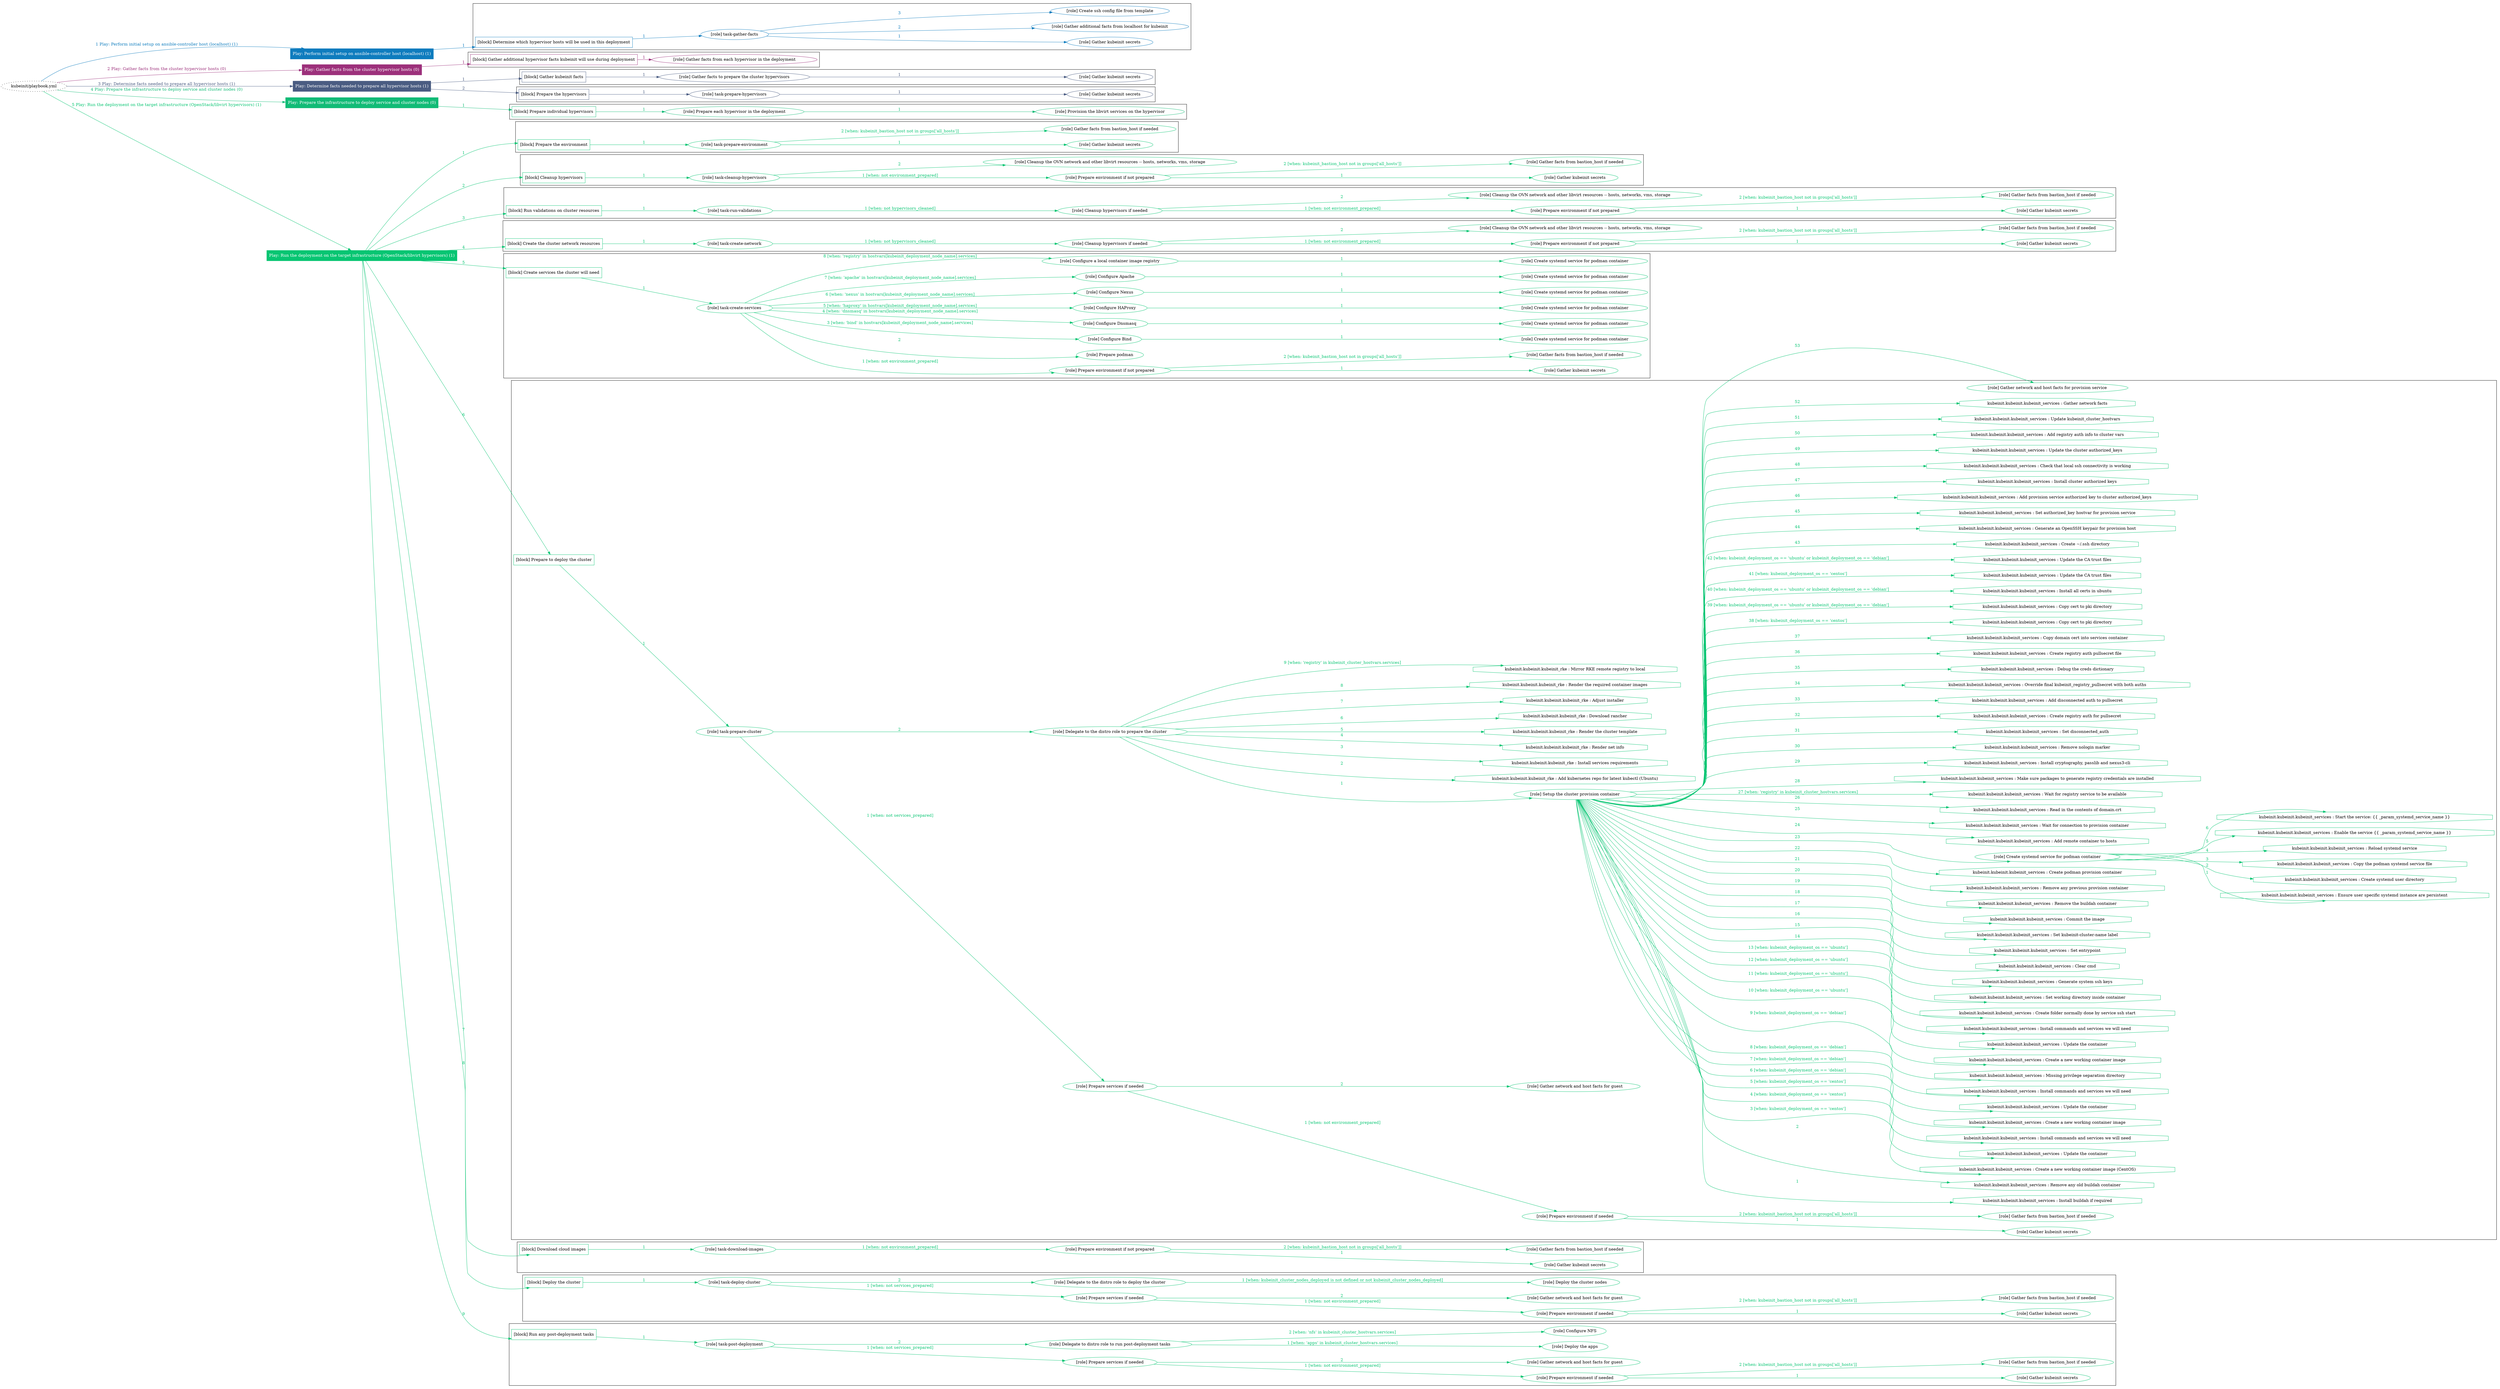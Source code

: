 digraph {
	graph [concentrate=true ordering=in rankdir=LR ratio=fill]
	edge [esep=5 sep=10]
	"kubeinit/playbook.yml" [URL="/home/runner/work/kubeinit/kubeinit/kubeinit/playbook.yml" id=playbook_6b175ed4 style=dotted]
	"kubeinit/playbook.yml" -> play_58761c79 [label="1 Play: Perform initial setup on ansible-controller host (localhost) (1)" color="#0e7cbe" fontcolor="#0e7cbe" id=edge_play_58761c79 labeltooltip="1 Play: Perform initial setup on ansible-controller host (localhost) (1)" tooltip="1 Play: Perform initial setup on ansible-controller host (localhost) (1)"]
	subgraph "Play: Perform initial setup on ansible-controller host (localhost) (1)" {
		play_58761c79 [label="Play: Perform initial setup on ansible-controller host (localhost) (1)" URL="/home/runner/work/kubeinit/kubeinit/kubeinit/playbook.yml" color="#0e7cbe" fontcolor="#ffffff" id=play_58761c79 shape=box style=filled tooltip=localhost]
		play_58761c79 -> block_e67389f3 [label=1 color="#0e7cbe" fontcolor="#0e7cbe" id=edge_block_e67389f3 labeltooltip=1 tooltip=1]
		subgraph cluster_block_e67389f3 {
			block_e67389f3 [label="[block] Determine which hypervisor hosts will be used in this deployment" URL="/home/runner/work/kubeinit/kubeinit/kubeinit/playbook.yml" color="#0e7cbe" id=block_e67389f3 labeltooltip="Determine which hypervisor hosts will be used in this deployment" shape=box tooltip="Determine which hypervisor hosts will be used in this deployment"]
			block_e67389f3 -> role_7b78a353 [label="1 " color="#0e7cbe" fontcolor="#0e7cbe" id=edge_role_7b78a353 labeltooltip="1 " tooltip="1 "]
			subgraph "task-gather-facts" {
				role_7b78a353 [label="[role] task-gather-facts" URL="/home/runner/work/kubeinit/kubeinit/kubeinit/playbook.yml" color="#0e7cbe" id=role_7b78a353 tooltip="task-gather-facts"]
				role_7b78a353 -> role_8c8157ef [label="1 " color="#0e7cbe" fontcolor="#0e7cbe" id=edge_role_8c8157ef labeltooltip="1 " tooltip="1 "]
				subgraph "Gather kubeinit secrets" {
					role_8c8157ef [label="[role] Gather kubeinit secrets" URL="/home/runner/.ansible/collections/ansible_collections/kubeinit/kubeinit/roles/kubeinit_prepare/tasks/build_hypervisors_group.yml" color="#0e7cbe" id=role_8c8157ef tooltip="Gather kubeinit secrets"]
				}
				role_7b78a353 -> role_d5eb445a [label="2 " color="#0e7cbe" fontcolor="#0e7cbe" id=edge_role_d5eb445a labeltooltip="2 " tooltip="2 "]
				subgraph "Gather additional facts from localhost for kubeinit" {
					role_d5eb445a [label="[role] Gather additional facts from localhost for kubeinit" URL="/home/runner/.ansible/collections/ansible_collections/kubeinit/kubeinit/roles/kubeinit_prepare/tasks/build_hypervisors_group.yml" color="#0e7cbe" id=role_d5eb445a tooltip="Gather additional facts from localhost for kubeinit"]
				}
				role_7b78a353 -> role_755a7048 [label="3 " color="#0e7cbe" fontcolor="#0e7cbe" id=edge_role_755a7048 labeltooltip="3 " tooltip="3 "]
				subgraph "Create ssh config file from template" {
					role_755a7048 [label="[role] Create ssh config file from template" URL="/home/runner/.ansible/collections/ansible_collections/kubeinit/kubeinit/roles/kubeinit_prepare/tasks/build_hypervisors_group.yml" color="#0e7cbe" id=role_755a7048 tooltip="Create ssh config file from template"]
				}
			}
		}
	}
	"kubeinit/playbook.yml" -> play_6b6f1ba9 [label="2 Play: Gather facts from the cluster hypervisor hosts (0)" color="#9c307b" fontcolor="#9c307b" id=edge_play_6b6f1ba9 labeltooltip="2 Play: Gather facts from the cluster hypervisor hosts (0)" tooltip="2 Play: Gather facts from the cluster hypervisor hosts (0)"]
	subgraph "Play: Gather facts from the cluster hypervisor hosts (0)" {
		play_6b6f1ba9 [label="Play: Gather facts from the cluster hypervisor hosts (0)" URL="/home/runner/work/kubeinit/kubeinit/kubeinit/playbook.yml" color="#9c307b" fontcolor="#ffffff" id=play_6b6f1ba9 shape=box style=filled tooltip="Play: Gather facts from the cluster hypervisor hosts (0)"]
		play_6b6f1ba9 -> block_c9543079 [label=1 color="#9c307b" fontcolor="#9c307b" id=edge_block_c9543079 labeltooltip=1 tooltip=1]
		subgraph cluster_block_c9543079 {
			block_c9543079 [label="[block] Gather additional hypervisor facts kubeinit will use during deployment" URL="/home/runner/work/kubeinit/kubeinit/kubeinit/playbook.yml" color="#9c307b" id=block_c9543079 labeltooltip="Gather additional hypervisor facts kubeinit will use during deployment" shape=box tooltip="Gather additional hypervisor facts kubeinit will use during deployment"]
			block_c9543079 -> role_36dc0788 [label="1 " color="#9c307b" fontcolor="#9c307b" id=edge_role_36dc0788 labeltooltip="1 " tooltip="1 "]
			subgraph "Gather facts from each hypervisor in the deployment" {
				role_36dc0788 [label="[role] Gather facts from each hypervisor in the deployment" URL="/home/runner/work/kubeinit/kubeinit/kubeinit/playbook.yml" color="#9c307b" id=role_36dc0788 tooltip="Gather facts from each hypervisor in the deployment"]
			}
		}
	}
	"kubeinit/playbook.yml" -> play_890c650b [label="3 Play: Determine facts needed to prepare all hypervisor hosts (1)" color="#4a5c82" fontcolor="#4a5c82" id=edge_play_890c650b labeltooltip="3 Play: Determine facts needed to prepare all hypervisor hosts (1)" tooltip="3 Play: Determine facts needed to prepare all hypervisor hosts (1)"]
	subgraph "Play: Determine facts needed to prepare all hypervisor hosts (1)" {
		play_890c650b [label="Play: Determine facts needed to prepare all hypervisor hosts (1)" URL="/home/runner/work/kubeinit/kubeinit/kubeinit/playbook.yml" color="#4a5c82" fontcolor="#ffffff" id=play_890c650b shape=box style=filled tooltip=localhost]
		play_890c650b -> block_74051572 [label=1 color="#4a5c82" fontcolor="#4a5c82" id=edge_block_74051572 labeltooltip=1 tooltip=1]
		subgraph cluster_block_74051572 {
			block_74051572 [label="[block] Gather kubeinit facts" URL="/home/runner/work/kubeinit/kubeinit/kubeinit/playbook.yml" color="#4a5c82" id=block_74051572 labeltooltip="Gather kubeinit facts" shape=box tooltip="Gather kubeinit facts"]
			block_74051572 -> role_8cd66a07 [label="1 " color="#4a5c82" fontcolor="#4a5c82" id=edge_role_8cd66a07 labeltooltip="1 " tooltip="1 "]
			subgraph "Gather facts to prepare the cluster hypervisors" {
				role_8cd66a07 [label="[role] Gather facts to prepare the cluster hypervisors" URL="/home/runner/work/kubeinit/kubeinit/kubeinit/playbook.yml" color="#4a5c82" id=role_8cd66a07 tooltip="Gather facts to prepare the cluster hypervisors"]
				role_8cd66a07 -> role_3d246a1c [label="1 " color="#4a5c82" fontcolor="#4a5c82" id=edge_role_3d246a1c labeltooltip="1 " tooltip="1 "]
				subgraph "Gather kubeinit secrets" {
					role_3d246a1c [label="[role] Gather kubeinit secrets" URL="/home/runner/.ansible/collections/ansible_collections/kubeinit/kubeinit/roles/kubeinit_prepare/tasks/gather_kubeinit_facts.yml" color="#4a5c82" id=role_3d246a1c tooltip="Gather kubeinit secrets"]
				}
			}
		}
		play_890c650b -> block_2cef314e [label=2 color="#4a5c82" fontcolor="#4a5c82" id=edge_block_2cef314e labeltooltip=2 tooltip=2]
		subgraph cluster_block_2cef314e {
			block_2cef314e [label="[block] Prepare the hypervisors" URL="/home/runner/work/kubeinit/kubeinit/kubeinit/playbook.yml" color="#4a5c82" id=block_2cef314e labeltooltip="Prepare the hypervisors" shape=box tooltip="Prepare the hypervisors"]
			block_2cef314e -> role_4874ddb1 [label="1 " color="#4a5c82" fontcolor="#4a5c82" id=edge_role_4874ddb1 labeltooltip="1 " tooltip="1 "]
			subgraph "task-prepare-hypervisors" {
				role_4874ddb1 [label="[role] task-prepare-hypervisors" URL="/home/runner/work/kubeinit/kubeinit/kubeinit/playbook.yml" color="#4a5c82" id=role_4874ddb1 tooltip="task-prepare-hypervisors"]
				role_4874ddb1 -> role_df93c44f [label="1 " color="#4a5c82" fontcolor="#4a5c82" id=edge_role_df93c44f labeltooltip="1 " tooltip="1 "]
				subgraph "Gather kubeinit secrets" {
					role_df93c44f [label="[role] Gather kubeinit secrets" URL="/home/runner/.ansible/collections/ansible_collections/kubeinit/kubeinit/roles/kubeinit_prepare/tasks/gather_kubeinit_facts.yml" color="#4a5c82" id=role_df93c44f tooltip="Gather kubeinit secrets"]
				}
			}
		}
	}
	"kubeinit/playbook.yml" -> play_a9e60f7e [label="4 Play: Prepare the infrastructure to deploy service and cluster nodes (0)" color="#11bb76" fontcolor="#11bb76" id=edge_play_a9e60f7e labeltooltip="4 Play: Prepare the infrastructure to deploy service and cluster nodes (0)" tooltip="4 Play: Prepare the infrastructure to deploy service and cluster nodes (0)"]
	subgraph "Play: Prepare the infrastructure to deploy service and cluster nodes (0)" {
		play_a9e60f7e [label="Play: Prepare the infrastructure to deploy service and cluster nodes (0)" URL="/home/runner/work/kubeinit/kubeinit/kubeinit/playbook.yml" color="#11bb76" fontcolor="#ffffff" id=play_a9e60f7e shape=box style=filled tooltip="Play: Prepare the infrastructure to deploy service and cluster nodes (0)"]
		play_a9e60f7e -> block_2e68dd68 [label=1 color="#11bb76" fontcolor="#11bb76" id=edge_block_2e68dd68 labeltooltip=1 tooltip=1]
		subgraph cluster_block_2e68dd68 {
			block_2e68dd68 [label="[block] Prepare individual hypervisors" URL="/home/runner/work/kubeinit/kubeinit/kubeinit/playbook.yml" color="#11bb76" id=block_2e68dd68 labeltooltip="Prepare individual hypervisors" shape=box tooltip="Prepare individual hypervisors"]
			block_2e68dd68 -> role_15a5ad21 [label="1 " color="#11bb76" fontcolor="#11bb76" id=edge_role_15a5ad21 labeltooltip="1 " tooltip="1 "]
			subgraph "Prepare each hypervisor in the deployment" {
				role_15a5ad21 [label="[role] Prepare each hypervisor in the deployment" URL="/home/runner/work/kubeinit/kubeinit/kubeinit/playbook.yml" color="#11bb76" id=role_15a5ad21 tooltip="Prepare each hypervisor in the deployment"]
				role_15a5ad21 -> role_48945b2e [label="1 " color="#11bb76" fontcolor="#11bb76" id=edge_role_48945b2e labeltooltip="1 " tooltip="1 "]
				subgraph "Provision the libvirt services on the hypervisor" {
					role_48945b2e [label="[role] Provision the libvirt services on the hypervisor" URL="/home/runner/.ansible/collections/ansible_collections/kubeinit/kubeinit/roles/kubeinit_prepare/tasks/prepare_hypervisor.yml" color="#11bb76" id=role_48945b2e tooltip="Provision the libvirt services on the hypervisor"]
				}
			}
		}
	}
	"kubeinit/playbook.yml" -> play_392e6b6b [label="5 Play: Run the deployment on the target infrastructure (OpenStack/libvirt hypervisors) (1)" color="#07c572" fontcolor="#07c572" id=edge_play_392e6b6b labeltooltip="5 Play: Run the deployment on the target infrastructure (OpenStack/libvirt hypervisors) (1)" tooltip="5 Play: Run the deployment on the target infrastructure (OpenStack/libvirt hypervisors) (1)"]
	subgraph "Play: Run the deployment on the target infrastructure (OpenStack/libvirt hypervisors) (1)" {
		play_392e6b6b [label="Play: Run the deployment on the target infrastructure (OpenStack/libvirt hypervisors) (1)" URL="/home/runner/work/kubeinit/kubeinit/kubeinit/playbook.yml" color="#07c572" fontcolor="#ffffff" id=play_392e6b6b shape=box style=filled tooltip=localhost]
		play_392e6b6b -> block_483149d2 [label=1 color="#07c572" fontcolor="#07c572" id=edge_block_483149d2 labeltooltip=1 tooltip=1]
		subgraph cluster_block_483149d2 {
			block_483149d2 [label="[block] Prepare the environment" URL="/home/runner/work/kubeinit/kubeinit/kubeinit/playbook.yml" color="#07c572" id=block_483149d2 labeltooltip="Prepare the environment" shape=box tooltip="Prepare the environment"]
			block_483149d2 -> role_13740b5a [label="1 " color="#07c572" fontcolor="#07c572" id=edge_role_13740b5a labeltooltip="1 " tooltip="1 "]
			subgraph "task-prepare-environment" {
				role_13740b5a [label="[role] task-prepare-environment" URL="/home/runner/work/kubeinit/kubeinit/kubeinit/playbook.yml" color="#07c572" id=role_13740b5a tooltip="task-prepare-environment"]
				role_13740b5a -> role_7583239b [label="1 " color="#07c572" fontcolor="#07c572" id=edge_role_7583239b labeltooltip="1 " tooltip="1 "]
				subgraph "Gather kubeinit secrets" {
					role_7583239b [label="[role] Gather kubeinit secrets" URL="/home/runner/.ansible/collections/ansible_collections/kubeinit/kubeinit/roles/kubeinit_prepare/tasks/gather_kubeinit_facts.yml" color="#07c572" id=role_7583239b tooltip="Gather kubeinit secrets"]
				}
				role_13740b5a -> role_c358d1dc [label="2 [when: kubeinit_bastion_host not in groups['all_hosts']]" color="#07c572" fontcolor="#07c572" id=edge_role_c358d1dc labeltooltip="2 [when: kubeinit_bastion_host not in groups['all_hosts']]" tooltip="2 [when: kubeinit_bastion_host not in groups['all_hosts']]"]
				subgraph "Gather facts from bastion_host if needed" {
					role_c358d1dc [label="[role] Gather facts from bastion_host if needed" URL="/home/runner/.ansible/collections/ansible_collections/kubeinit/kubeinit/roles/kubeinit_prepare/tasks/main.yml" color="#07c572" id=role_c358d1dc tooltip="Gather facts from bastion_host if needed"]
				}
			}
		}
		play_392e6b6b -> block_66274505 [label=2 color="#07c572" fontcolor="#07c572" id=edge_block_66274505 labeltooltip=2 tooltip=2]
		subgraph cluster_block_66274505 {
			block_66274505 [label="[block] Cleanup hypervisors" URL="/home/runner/work/kubeinit/kubeinit/kubeinit/playbook.yml" color="#07c572" id=block_66274505 labeltooltip="Cleanup hypervisors" shape=box tooltip="Cleanup hypervisors"]
			block_66274505 -> role_fcb703fd [label="1 " color="#07c572" fontcolor="#07c572" id=edge_role_fcb703fd labeltooltip="1 " tooltip="1 "]
			subgraph "task-cleanup-hypervisors" {
				role_fcb703fd [label="[role] task-cleanup-hypervisors" URL="/home/runner/work/kubeinit/kubeinit/kubeinit/playbook.yml" color="#07c572" id=role_fcb703fd tooltip="task-cleanup-hypervisors"]
				role_fcb703fd -> role_1db75988 [label="1 [when: not environment_prepared]" color="#07c572" fontcolor="#07c572" id=edge_role_1db75988 labeltooltip="1 [when: not environment_prepared]" tooltip="1 [when: not environment_prepared]"]
				subgraph "Prepare environment if not prepared" {
					role_1db75988 [label="[role] Prepare environment if not prepared" URL="/home/runner/.ansible/collections/ansible_collections/kubeinit/kubeinit/roles/kubeinit_libvirt/tasks/cleanup_hypervisors.yml" color="#07c572" id=role_1db75988 tooltip="Prepare environment if not prepared"]
					role_1db75988 -> role_55954107 [label="1 " color="#07c572" fontcolor="#07c572" id=edge_role_55954107 labeltooltip="1 " tooltip="1 "]
					subgraph "Gather kubeinit secrets" {
						role_55954107 [label="[role] Gather kubeinit secrets" URL="/home/runner/.ansible/collections/ansible_collections/kubeinit/kubeinit/roles/kubeinit_prepare/tasks/gather_kubeinit_facts.yml" color="#07c572" id=role_55954107 tooltip="Gather kubeinit secrets"]
					}
					role_1db75988 -> role_d10b66d2 [label="2 [when: kubeinit_bastion_host not in groups['all_hosts']]" color="#07c572" fontcolor="#07c572" id=edge_role_d10b66d2 labeltooltip="2 [when: kubeinit_bastion_host not in groups['all_hosts']]" tooltip="2 [when: kubeinit_bastion_host not in groups['all_hosts']]"]
					subgraph "Gather facts from bastion_host if needed" {
						role_d10b66d2 [label="[role] Gather facts from bastion_host if needed" URL="/home/runner/.ansible/collections/ansible_collections/kubeinit/kubeinit/roles/kubeinit_prepare/tasks/main.yml" color="#07c572" id=role_d10b66d2 tooltip="Gather facts from bastion_host if needed"]
					}
				}
				role_fcb703fd -> role_1b0c0cca [label="2 " color="#07c572" fontcolor="#07c572" id=edge_role_1b0c0cca labeltooltip="2 " tooltip="2 "]
				subgraph "Cleanup the OVN network and other libvirt resources -- hosts, networks, vms, storage" {
					role_1b0c0cca [label="[role] Cleanup the OVN network and other libvirt resources -- hosts, networks, vms, storage" URL="/home/runner/.ansible/collections/ansible_collections/kubeinit/kubeinit/roles/kubeinit_libvirt/tasks/cleanup_hypervisors.yml" color="#07c572" id=role_1b0c0cca tooltip="Cleanup the OVN network and other libvirt resources -- hosts, networks, vms, storage"]
				}
			}
		}
		play_392e6b6b -> block_e0534ad8 [label=3 color="#07c572" fontcolor="#07c572" id=edge_block_e0534ad8 labeltooltip=3 tooltip=3]
		subgraph cluster_block_e0534ad8 {
			block_e0534ad8 [label="[block] Run validations on cluster resources" URL="/home/runner/work/kubeinit/kubeinit/kubeinit/playbook.yml" color="#07c572" id=block_e0534ad8 labeltooltip="Run validations on cluster resources" shape=box tooltip="Run validations on cluster resources"]
			block_e0534ad8 -> role_14cfeb7d [label="1 " color="#07c572" fontcolor="#07c572" id=edge_role_14cfeb7d labeltooltip="1 " tooltip="1 "]
			subgraph "task-run-validations" {
				role_14cfeb7d [label="[role] task-run-validations" URL="/home/runner/work/kubeinit/kubeinit/kubeinit/playbook.yml" color="#07c572" id=role_14cfeb7d tooltip="task-run-validations"]
				role_14cfeb7d -> role_edd6e30f [label="1 [when: not hypervisors_cleaned]" color="#07c572" fontcolor="#07c572" id=edge_role_edd6e30f labeltooltip="1 [when: not hypervisors_cleaned]" tooltip="1 [when: not hypervisors_cleaned]"]
				subgraph "Cleanup hypervisors if needed" {
					role_edd6e30f [label="[role] Cleanup hypervisors if needed" URL="/home/runner/.ansible/collections/ansible_collections/kubeinit/kubeinit/roles/kubeinit_validations/tasks/main.yml" color="#07c572" id=role_edd6e30f tooltip="Cleanup hypervisors if needed"]
					role_edd6e30f -> role_448e2011 [label="1 [when: not environment_prepared]" color="#07c572" fontcolor="#07c572" id=edge_role_448e2011 labeltooltip="1 [when: not environment_prepared]" tooltip="1 [when: not environment_prepared]"]
					subgraph "Prepare environment if not prepared" {
						role_448e2011 [label="[role] Prepare environment if not prepared" URL="/home/runner/.ansible/collections/ansible_collections/kubeinit/kubeinit/roles/kubeinit_libvirt/tasks/cleanup_hypervisors.yml" color="#07c572" id=role_448e2011 tooltip="Prepare environment if not prepared"]
						role_448e2011 -> role_553a99b3 [label="1 " color="#07c572" fontcolor="#07c572" id=edge_role_553a99b3 labeltooltip="1 " tooltip="1 "]
						subgraph "Gather kubeinit secrets" {
							role_553a99b3 [label="[role] Gather kubeinit secrets" URL="/home/runner/.ansible/collections/ansible_collections/kubeinit/kubeinit/roles/kubeinit_prepare/tasks/gather_kubeinit_facts.yml" color="#07c572" id=role_553a99b3 tooltip="Gather kubeinit secrets"]
						}
						role_448e2011 -> role_de35202d [label="2 [when: kubeinit_bastion_host not in groups['all_hosts']]" color="#07c572" fontcolor="#07c572" id=edge_role_de35202d labeltooltip="2 [when: kubeinit_bastion_host not in groups['all_hosts']]" tooltip="2 [when: kubeinit_bastion_host not in groups['all_hosts']]"]
						subgraph "Gather facts from bastion_host if needed" {
							role_de35202d [label="[role] Gather facts from bastion_host if needed" URL="/home/runner/.ansible/collections/ansible_collections/kubeinit/kubeinit/roles/kubeinit_prepare/tasks/main.yml" color="#07c572" id=role_de35202d tooltip="Gather facts from bastion_host if needed"]
						}
					}
					role_edd6e30f -> role_c4cdf2ff [label="2 " color="#07c572" fontcolor="#07c572" id=edge_role_c4cdf2ff labeltooltip="2 " tooltip="2 "]
					subgraph "Cleanup the OVN network and other libvirt resources -- hosts, networks, vms, storage" {
						role_c4cdf2ff [label="[role] Cleanup the OVN network and other libvirt resources -- hosts, networks, vms, storage" URL="/home/runner/.ansible/collections/ansible_collections/kubeinit/kubeinit/roles/kubeinit_libvirt/tasks/cleanup_hypervisors.yml" color="#07c572" id=role_c4cdf2ff tooltip="Cleanup the OVN network and other libvirt resources -- hosts, networks, vms, storage"]
					}
				}
			}
		}
		play_392e6b6b -> block_7d3d1cb7 [label=4 color="#07c572" fontcolor="#07c572" id=edge_block_7d3d1cb7 labeltooltip=4 tooltip=4]
		subgraph cluster_block_7d3d1cb7 {
			block_7d3d1cb7 [label="[block] Create the cluster network resources" URL="/home/runner/work/kubeinit/kubeinit/kubeinit/playbook.yml" color="#07c572" id=block_7d3d1cb7 labeltooltip="Create the cluster network resources" shape=box tooltip="Create the cluster network resources"]
			block_7d3d1cb7 -> role_c3d94add [label="1 " color="#07c572" fontcolor="#07c572" id=edge_role_c3d94add labeltooltip="1 " tooltip="1 "]
			subgraph "task-create-network" {
				role_c3d94add [label="[role] task-create-network" URL="/home/runner/work/kubeinit/kubeinit/kubeinit/playbook.yml" color="#07c572" id=role_c3d94add tooltip="task-create-network"]
				role_c3d94add -> role_27e4fb41 [label="1 [when: not hypervisors_cleaned]" color="#07c572" fontcolor="#07c572" id=edge_role_27e4fb41 labeltooltip="1 [when: not hypervisors_cleaned]" tooltip="1 [when: not hypervisors_cleaned]"]
				subgraph "Cleanup hypervisors if needed" {
					role_27e4fb41 [label="[role] Cleanup hypervisors if needed" URL="/home/runner/.ansible/collections/ansible_collections/kubeinit/kubeinit/roles/kubeinit_libvirt/tasks/create_network.yml" color="#07c572" id=role_27e4fb41 tooltip="Cleanup hypervisors if needed"]
					role_27e4fb41 -> role_2f0f7de0 [label="1 [when: not environment_prepared]" color="#07c572" fontcolor="#07c572" id=edge_role_2f0f7de0 labeltooltip="1 [when: not environment_prepared]" tooltip="1 [when: not environment_prepared]"]
					subgraph "Prepare environment if not prepared" {
						role_2f0f7de0 [label="[role] Prepare environment if not prepared" URL="/home/runner/.ansible/collections/ansible_collections/kubeinit/kubeinit/roles/kubeinit_libvirt/tasks/cleanup_hypervisors.yml" color="#07c572" id=role_2f0f7de0 tooltip="Prepare environment if not prepared"]
						role_2f0f7de0 -> role_c5257b63 [label="1 " color="#07c572" fontcolor="#07c572" id=edge_role_c5257b63 labeltooltip="1 " tooltip="1 "]
						subgraph "Gather kubeinit secrets" {
							role_c5257b63 [label="[role] Gather kubeinit secrets" URL="/home/runner/.ansible/collections/ansible_collections/kubeinit/kubeinit/roles/kubeinit_prepare/tasks/gather_kubeinit_facts.yml" color="#07c572" id=role_c5257b63 tooltip="Gather kubeinit secrets"]
						}
						role_2f0f7de0 -> role_35738a34 [label="2 [when: kubeinit_bastion_host not in groups['all_hosts']]" color="#07c572" fontcolor="#07c572" id=edge_role_35738a34 labeltooltip="2 [when: kubeinit_bastion_host not in groups['all_hosts']]" tooltip="2 [when: kubeinit_bastion_host not in groups['all_hosts']]"]
						subgraph "Gather facts from bastion_host if needed" {
							role_35738a34 [label="[role] Gather facts from bastion_host if needed" URL="/home/runner/.ansible/collections/ansible_collections/kubeinit/kubeinit/roles/kubeinit_prepare/tasks/main.yml" color="#07c572" id=role_35738a34 tooltip="Gather facts from bastion_host if needed"]
						}
					}
					role_27e4fb41 -> role_cf62b00a [label="2 " color="#07c572" fontcolor="#07c572" id=edge_role_cf62b00a labeltooltip="2 " tooltip="2 "]
					subgraph "Cleanup the OVN network and other libvirt resources -- hosts, networks, vms, storage" {
						role_cf62b00a [label="[role] Cleanup the OVN network and other libvirt resources -- hosts, networks, vms, storage" URL="/home/runner/.ansible/collections/ansible_collections/kubeinit/kubeinit/roles/kubeinit_libvirt/tasks/cleanup_hypervisors.yml" color="#07c572" id=role_cf62b00a tooltip="Cleanup the OVN network and other libvirt resources -- hosts, networks, vms, storage"]
					}
				}
			}
		}
		play_392e6b6b -> block_0b01beba [label=5 color="#07c572" fontcolor="#07c572" id=edge_block_0b01beba labeltooltip=5 tooltip=5]
		subgraph cluster_block_0b01beba {
			block_0b01beba [label="[block] Create services the cluster will need" URL="/home/runner/work/kubeinit/kubeinit/kubeinit/playbook.yml" color="#07c572" id=block_0b01beba labeltooltip="Create services the cluster will need" shape=box tooltip="Create services the cluster will need"]
			block_0b01beba -> role_5ec55f84 [label="1 " color="#07c572" fontcolor="#07c572" id=edge_role_5ec55f84 labeltooltip="1 " tooltip="1 "]
			subgraph "task-create-services" {
				role_5ec55f84 [label="[role] task-create-services" URL="/home/runner/work/kubeinit/kubeinit/kubeinit/playbook.yml" color="#07c572" id=role_5ec55f84 tooltip="task-create-services"]
				role_5ec55f84 -> role_008722e1 [label="1 [when: not environment_prepared]" color="#07c572" fontcolor="#07c572" id=edge_role_008722e1 labeltooltip="1 [when: not environment_prepared]" tooltip="1 [when: not environment_prepared]"]
				subgraph "Prepare environment if not prepared" {
					role_008722e1 [label="[role] Prepare environment if not prepared" URL="/home/runner/.ansible/collections/ansible_collections/kubeinit/kubeinit/roles/kubeinit_services/tasks/main.yml" color="#07c572" id=role_008722e1 tooltip="Prepare environment if not prepared"]
					role_008722e1 -> role_be909cd8 [label="1 " color="#07c572" fontcolor="#07c572" id=edge_role_be909cd8 labeltooltip="1 " tooltip="1 "]
					subgraph "Gather kubeinit secrets" {
						role_be909cd8 [label="[role] Gather kubeinit secrets" URL="/home/runner/.ansible/collections/ansible_collections/kubeinit/kubeinit/roles/kubeinit_prepare/tasks/gather_kubeinit_facts.yml" color="#07c572" id=role_be909cd8 tooltip="Gather kubeinit secrets"]
					}
					role_008722e1 -> role_652e3199 [label="2 [when: kubeinit_bastion_host not in groups['all_hosts']]" color="#07c572" fontcolor="#07c572" id=edge_role_652e3199 labeltooltip="2 [when: kubeinit_bastion_host not in groups['all_hosts']]" tooltip="2 [when: kubeinit_bastion_host not in groups['all_hosts']]"]
					subgraph "Gather facts from bastion_host if needed" {
						role_652e3199 [label="[role] Gather facts from bastion_host if needed" URL="/home/runner/.ansible/collections/ansible_collections/kubeinit/kubeinit/roles/kubeinit_prepare/tasks/main.yml" color="#07c572" id=role_652e3199 tooltip="Gather facts from bastion_host if needed"]
					}
				}
				role_5ec55f84 -> role_ff14c300 [label="2 " color="#07c572" fontcolor="#07c572" id=edge_role_ff14c300 labeltooltip="2 " tooltip="2 "]
				subgraph "Prepare podman" {
					role_ff14c300 [label="[role] Prepare podman" URL="/home/runner/.ansible/collections/ansible_collections/kubeinit/kubeinit/roles/kubeinit_services/tasks/00_create_service_pod.yml" color="#07c572" id=role_ff14c300 tooltip="Prepare podman"]
				}
				role_5ec55f84 -> role_1aa1047c [label="3 [when: 'bind' in hostvars[kubeinit_deployment_node_name].services]" color="#07c572" fontcolor="#07c572" id=edge_role_1aa1047c labeltooltip="3 [when: 'bind' in hostvars[kubeinit_deployment_node_name].services]" tooltip="3 [when: 'bind' in hostvars[kubeinit_deployment_node_name].services]"]
				subgraph "Configure Bind" {
					role_1aa1047c [label="[role] Configure Bind" URL="/home/runner/.ansible/collections/ansible_collections/kubeinit/kubeinit/roles/kubeinit_services/tasks/start_services_containers.yml" color="#07c572" id=role_1aa1047c tooltip="Configure Bind"]
					role_1aa1047c -> role_818ac463 [label="1 " color="#07c572" fontcolor="#07c572" id=edge_role_818ac463 labeltooltip="1 " tooltip="1 "]
					subgraph "Create systemd service for podman container" {
						role_818ac463 [label="[role] Create systemd service for podman container" URL="/home/runner/.ansible/collections/ansible_collections/kubeinit/kubeinit/roles/kubeinit_bind/tasks/main.yml" color="#07c572" id=role_818ac463 tooltip="Create systemd service for podman container"]
					}
				}
				role_5ec55f84 -> role_1f3e7517 [label="4 [when: 'dnsmasq' in hostvars[kubeinit_deployment_node_name].services]" color="#07c572" fontcolor="#07c572" id=edge_role_1f3e7517 labeltooltip="4 [when: 'dnsmasq' in hostvars[kubeinit_deployment_node_name].services]" tooltip="4 [when: 'dnsmasq' in hostvars[kubeinit_deployment_node_name].services]"]
				subgraph "Configure Dnsmasq" {
					role_1f3e7517 [label="[role] Configure Dnsmasq" URL="/home/runner/.ansible/collections/ansible_collections/kubeinit/kubeinit/roles/kubeinit_services/tasks/start_services_containers.yml" color="#07c572" id=role_1f3e7517 tooltip="Configure Dnsmasq"]
					role_1f3e7517 -> role_94cad263 [label="1 " color="#07c572" fontcolor="#07c572" id=edge_role_94cad263 labeltooltip="1 " tooltip="1 "]
					subgraph "Create systemd service for podman container" {
						role_94cad263 [label="[role] Create systemd service for podman container" URL="/home/runner/.ansible/collections/ansible_collections/kubeinit/kubeinit/roles/kubeinit_dnsmasq/tasks/main.yml" color="#07c572" id=role_94cad263 tooltip="Create systemd service for podman container"]
					}
				}
				role_5ec55f84 -> role_578ff83d [label="5 [when: 'haproxy' in hostvars[kubeinit_deployment_node_name].services]" color="#07c572" fontcolor="#07c572" id=edge_role_578ff83d labeltooltip="5 [when: 'haproxy' in hostvars[kubeinit_deployment_node_name].services]" tooltip="5 [when: 'haproxy' in hostvars[kubeinit_deployment_node_name].services]"]
				subgraph "Configure HAProxy" {
					role_578ff83d [label="[role] Configure HAProxy" URL="/home/runner/.ansible/collections/ansible_collections/kubeinit/kubeinit/roles/kubeinit_services/tasks/start_services_containers.yml" color="#07c572" id=role_578ff83d tooltip="Configure HAProxy"]
					role_578ff83d -> role_22f4deec [label="1 " color="#07c572" fontcolor="#07c572" id=edge_role_22f4deec labeltooltip="1 " tooltip="1 "]
					subgraph "Create systemd service for podman container" {
						role_22f4deec [label="[role] Create systemd service for podman container" URL="/home/runner/.ansible/collections/ansible_collections/kubeinit/kubeinit/roles/kubeinit_haproxy/tasks/main.yml" color="#07c572" id=role_22f4deec tooltip="Create systemd service for podman container"]
					}
				}
				role_5ec55f84 -> role_fd0ea173 [label="6 [when: 'nexus' in hostvars[kubeinit_deployment_node_name].services]" color="#07c572" fontcolor="#07c572" id=edge_role_fd0ea173 labeltooltip="6 [when: 'nexus' in hostvars[kubeinit_deployment_node_name].services]" tooltip="6 [when: 'nexus' in hostvars[kubeinit_deployment_node_name].services]"]
				subgraph "Configure Nexus" {
					role_fd0ea173 [label="[role] Configure Nexus" URL="/home/runner/.ansible/collections/ansible_collections/kubeinit/kubeinit/roles/kubeinit_services/tasks/start_services_containers.yml" color="#07c572" id=role_fd0ea173 tooltip="Configure Nexus"]
					role_fd0ea173 -> role_cec63dd8 [label="1 " color="#07c572" fontcolor="#07c572" id=edge_role_cec63dd8 labeltooltip="1 " tooltip="1 "]
					subgraph "Create systemd service for podman container" {
						role_cec63dd8 [label="[role] Create systemd service for podman container" URL="/home/runner/.ansible/collections/ansible_collections/kubeinit/kubeinit/roles/kubeinit_nexus/tasks/main.yml" color="#07c572" id=role_cec63dd8 tooltip="Create systemd service for podman container"]
					}
				}
				role_5ec55f84 -> role_d4320049 [label="7 [when: 'apache' in hostvars[kubeinit_deployment_node_name].services]" color="#07c572" fontcolor="#07c572" id=edge_role_d4320049 labeltooltip="7 [when: 'apache' in hostvars[kubeinit_deployment_node_name].services]" tooltip="7 [when: 'apache' in hostvars[kubeinit_deployment_node_name].services]"]
				subgraph "Configure Apache" {
					role_d4320049 [label="[role] Configure Apache" URL="/home/runner/.ansible/collections/ansible_collections/kubeinit/kubeinit/roles/kubeinit_services/tasks/start_services_containers.yml" color="#07c572" id=role_d4320049 tooltip="Configure Apache"]
					role_d4320049 -> role_8d9231f3 [label="1 " color="#07c572" fontcolor="#07c572" id=edge_role_8d9231f3 labeltooltip="1 " tooltip="1 "]
					subgraph "Create systemd service for podman container" {
						role_8d9231f3 [label="[role] Create systemd service for podman container" URL="/home/runner/.ansible/collections/ansible_collections/kubeinit/kubeinit/roles/kubeinit_apache/tasks/main.yml" color="#07c572" id=role_8d9231f3 tooltip="Create systemd service for podman container"]
					}
				}
				role_5ec55f84 -> role_187cc0b0 [label="8 [when: 'registry' in hostvars[kubeinit_deployment_node_name].services]" color="#07c572" fontcolor="#07c572" id=edge_role_187cc0b0 labeltooltip="8 [when: 'registry' in hostvars[kubeinit_deployment_node_name].services]" tooltip="8 [when: 'registry' in hostvars[kubeinit_deployment_node_name].services]"]
				subgraph "Configure a local container image registry" {
					role_187cc0b0 [label="[role] Configure a local container image registry" URL="/home/runner/.ansible/collections/ansible_collections/kubeinit/kubeinit/roles/kubeinit_services/tasks/start_services_containers.yml" color="#07c572" id=role_187cc0b0 tooltip="Configure a local container image registry"]
					role_187cc0b0 -> role_2f3a3bf1 [label="1 " color="#07c572" fontcolor="#07c572" id=edge_role_2f3a3bf1 labeltooltip="1 " tooltip="1 "]
					subgraph "Create systemd service for podman container" {
						role_2f3a3bf1 [label="[role] Create systemd service for podman container" URL="/home/runner/.ansible/collections/ansible_collections/kubeinit/kubeinit/roles/kubeinit_registry/tasks/main.yml" color="#07c572" id=role_2f3a3bf1 tooltip="Create systemd service for podman container"]
					}
				}
			}
		}
		play_392e6b6b -> block_b3743094 [label=6 color="#07c572" fontcolor="#07c572" id=edge_block_b3743094 labeltooltip=6 tooltip=6]
		subgraph cluster_block_b3743094 {
			block_b3743094 [label="[block] Prepare to deploy the cluster" URL="/home/runner/work/kubeinit/kubeinit/kubeinit/playbook.yml" color="#07c572" id=block_b3743094 labeltooltip="Prepare to deploy the cluster" shape=box tooltip="Prepare to deploy the cluster"]
			block_b3743094 -> role_4225d7cd [label="1 " color="#07c572" fontcolor="#07c572" id=edge_role_4225d7cd labeltooltip="1 " tooltip="1 "]
			subgraph "task-prepare-cluster" {
				role_4225d7cd [label="[role] task-prepare-cluster" URL="/home/runner/work/kubeinit/kubeinit/kubeinit/playbook.yml" color="#07c572" id=role_4225d7cd tooltip="task-prepare-cluster"]
				role_4225d7cd -> role_6466a5d7 [label="1 [when: not services_prepared]" color="#07c572" fontcolor="#07c572" id=edge_role_6466a5d7 labeltooltip="1 [when: not services_prepared]" tooltip="1 [when: not services_prepared]"]
				subgraph "Prepare services if needed" {
					role_6466a5d7 [label="[role] Prepare services if needed" URL="/home/runner/.ansible/collections/ansible_collections/kubeinit/kubeinit/roles/kubeinit_prepare/tasks/prepare_cluster.yml" color="#07c572" id=role_6466a5d7 tooltip="Prepare services if needed"]
					role_6466a5d7 -> role_2cc3608e [label="1 [when: not environment_prepared]" color="#07c572" fontcolor="#07c572" id=edge_role_2cc3608e labeltooltip="1 [when: not environment_prepared]" tooltip="1 [when: not environment_prepared]"]
					subgraph "Prepare environment if needed" {
						role_2cc3608e [label="[role] Prepare environment if needed" URL="/home/runner/.ansible/collections/ansible_collections/kubeinit/kubeinit/roles/kubeinit_services/tasks/prepare_services.yml" color="#07c572" id=role_2cc3608e tooltip="Prepare environment if needed"]
						role_2cc3608e -> role_6a563f51 [label="1 " color="#07c572" fontcolor="#07c572" id=edge_role_6a563f51 labeltooltip="1 " tooltip="1 "]
						subgraph "Gather kubeinit secrets" {
							role_6a563f51 [label="[role] Gather kubeinit secrets" URL="/home/runner/.ansible/collections/ansible_collections/kubeinit/kubeinit/roles/kubeinit_prepare/tasks/gather_kubeinit_facts.yml" color="#07c572" id=role_6a563f51 tooltip="Gather kubeinit secrets"]
						}
						role_2cc3608e -> role_1e44991b [label="2 [when: kubeinit_bastion_host not in groups['all_hosts']]" color="#07c572" fontcolor="#07c572" id=edge_role_1e44991b labeltooltip="2 [when: kubeinit_bastion_host not in groups['all_hosts']]" tooltip="2 [when: kubeinit_bastion_host not in groups['all_hosts']]"]
						subgraph "Gather facts from bastion_host if needed" {
							role_1e44991b [label="[role] Gather facts from bastion_host if needed" URL="/home/runner/.ansible/collections/ansible_collections/kubeinit/kubeinit/roles/kubeinit_prepare/tasks/main.yml" color="#07c572" id=role_1e44991b tooltip="Gather facts from bastion_host if needed"]
						}
					}
					role_6466a5d7 -> role_47da5374 [label="2 " color="#07c572" fontcolor="#07c572" id=edge_role_47da5374 labeltooltip="2 " tooltip="2 "]
					subgraph "Gather network and host facts for guest" {
						role_47da5374 [label="[role] Gather network and host facts for guest" URL="/home/runner/.ansible/collections/ansible_collections/kubeinit/kubeinit/roles/kubeinit_services/tasks/prepare_services.yml" color="#07c572" id=role_47da5374 tooltip="Gather network and host facts for guest"]
					}
				}
				role_4225d7cd -> role_07194bf8 [label="2 " color="#07c572" fontcolor="#07c572" id=edge_role_07194bf8 labeltooltip="2 " tooltip="2 "]
				subgraph "Delegate to the distro role to prepare the cluster" {
					role_07194bf8 [label="[role] Delegate to the distro role to prepare the cluster" URL="/home/runner/.ansible/collections/ansible_collections/kubeinit/kubeinit/roles/kubeinit_prepare/tasks/prepare_cluster.yml" color="#07c572" id=role_07194bf8 tooltip="Delegate to the distro role to prepare the cluster"]
					role_07194bf8 -> role_2b883aed [label="1 " color="#07c572" fontcolor="#07c572" id=edge_role_2b883aed labeltooltip="1 " tooltip="1 "]
					subgraph "Setup the cluster provision container" {
						role_2b883aed [label="[role] Setup the cluster provision container" URL="/home/runner/.ansible/collections/ansible_collections/kubeinit/kubeinit/roles/kubeinit_rke/tasks/prepare_cluster.yml" color="#07c572" id=role_2b883aed tooltip="Setup the cluster provision container"]
						task_a27ff29c [label="kubeinit.kubeinit.kubeinit_services : Install buildah if required" URL="/home/runner/.ansible/collections/ansible_collections/kubeinit/kubeinit/roles/kubeinit_services/tasks/create_provision_container.yml" color="#07c572" id=task_a27ff29c shape=octagon tooltip="kubeinit.kubeinit.kubeinit_services : Install buildah if required"]
						role_2b883aed -> task_a27ff29c [label="1 " color="#07c572" fontcolor="#07c572" id=edge_task_a27ff29c labeltooltip="1 " tooltip="1 "]
						task_4b08103e [label="kubeinit.kubeinit.kubeinit_services : Remove any old buildah container" URL="/home/runner/.ansible/collections/ansible_collections/kubeinit/kubeinit/roles/kubeinit_services/tasks/create_provision_container.yml" color="#07c572" id=task_4b08103e shape=octagon tooltip="kubeinit.kubeinit.kubeinit_services : Remove any old buildah container"]
						role_2b883aed -> task_4b08103e [label="2 " color="#07c572" fontcolor="#07c572" id=edge_task_4b08103e labeltooltip="2 " tooltip="2 "]
						task_bea305d3 [label="kubeinit.kubeinit.kubeinit_services : Create a new working container image (CentOS)" URL="/home/runner/.ansible/collections/ansible_collections/kubeinit/kubeinit/roles/kubeinit_services/tasks/create_provision_container.yml" color="#07c572" id=task_bea305d3 shape=octagon tooltip="kubeinit.kubeinit.kubeinit_services : Create a new working container image (CentOS)"]
						role_2b883aed -> task_bea305d3 [label="3 [when: kubeinit_deployment_os == 'centos']" color="#07c572" fontcolor="#07c572" id=edge_task_bea305d3 labeltooltip="3 [when: kubeinit_deployment_os == 'centos']" tooltip="3 [when: kubeinit_deployment_os == 'centos']"]
						task_b6a76656 [label="kubeinit.kubeinit.kubeinit_services : Update the container" URL="/home/runner/.ansible/collections/ansible_collections/kubeinit/kubeinit/roles/kubeinit_services/tasks/create_provision_container.yml" color="#07c572" id=task_b6a76656 shape=octagon tooltip="kubeinit.kubeinit.kubeinit_services : Update the container"]
						role_2b883aed -> task_b6a76656 [label="4 [when: kubeinit_deployment_os == 'centos']" color="#07c572" fontcolor="#07c572" id=edge_task_b6a76656 labeltooltip="4 [when: kubeinit_deployment_os == 'centos']" tooltip="4 [when: kubeinit_deployment_os == 'centos']"]
						task_5a68e175 [label="kubeinit.kubeinit.kubeinit_services : Install commands and services we will need" URL="/home/runner/.ansible/collections/ansible_collections/kubeinit/kubeinit/roles/kubeinit_services/tasks/create_provision_container.yml" color="#07c572" id=task_5a68e175 shape=octagon tooltip="kubeinit.kubeinit.kubeinit_services : Install commands and services we will need"]
						role_2b883aed -> task_5a68e175 [label="5 [when: kubeinit_deployment_os == 'centos']" color="#07c572" fontcolor="#07c572" id=edge_task_5a68e175 labeltooltip="5 [when: kubeinit_deployment_os == 'centos']" tooltip="5 [when: kubeinit_deployment_os == 'centos']"]
						task_cfbbe304 [label="kubeinit.kubeinit.kubeinit_services : Create a new working container image" URL="/home/runner/.ansible/collections/ansible_collections/kubeinit/kubeinit/roles/kubeinit_services/tasks/create_provision_container.yml" color="#07c572" id=task_cfbbe304 shape=octagon tooltip="kubeinit.kubeinit.kubeinit_services : Create a new working container image"]
						role_2b883aed -> task_cfbbe304 [label="6 [when: kubeinit_deployment_os == 'debian']" color="#07c572" fontcolor="#07c572" id=edge_task_cfbbe304 labeltooltip="6 [when: kubeinit_deployment_os == 'debian']" tooltip="6 [when: kubeinit_deployment_os == 'debian']"]
						task_cb8e8c4b [label="kubeinit.kubeinit.kubeinit_services : Update the container" URL="/home/runner/.ansible/collections/ansible_collections/kubeinit/kubeinit/roles/kubeinit_services/tasks/create_provision_container.yml" color="#07c572" id=task_cb8e8c4b shape=octagon tooltip="kubeinit.kubeinit.kubeinit_services : Update the container"]
						role_2b883aed -> task_cb8e8c4b [label="7 [when: kubeinit_deployment_os == 'debian']" color="#07c572" fontcolor="#07c572" id=edge_task_cb8e8c4b labeltooltip="7 [when: kubeinit_deployment_os == 'debian']" tooltip="7 [when: kubeinit_deployment_os == 'debian']"]
						task_8a7fdb86 [label="kubeinit.kubeinit.kubeinit_services : Install commands and services we will need" URL="/home/runner/.ansible/collections/ansible_collections/kubeinit/kubeinit/roles/kubeinit_services/tasks/create_provision_container.yml" color="#07c572" id=task_8a7fdb86 shape=octagon tooltip="kubeinit.kubeinit.kubeinit_services : Install commands and services we will need"]
						role_2b883aed -> task_8a7fdb86 [label="8 [when: kubeinit_deployment_os == 'debian']" color="#07c572" fontcolor="#07c572" id=edge_task_8a7fdb86 labeltooltip="8 [when: kubeinit_deployment_os == 'debian']" tooltip="8 [when: kubeinit_deployment_os == 'debian']"]
						task_021e4f78 [label="kubeinit.kubeinit.kubeinit_services : Missing privilege separation directory" URL="/home/runner/.ansible/collections/ansible_collections/kubeinit/kubeinit/roles/kubeinit_services/tasks/create_provision_container.yml" color="#07c572" id=task_021e4f78 shape=octagon tooltip="kubeinit.kubeinit.kubeinit_services : Missing privilege separation directory"]
						role_2b883aed -> task_021e4f78 [label="9 [when: kubeinit_deployment_os == 'debian']" color="#07c572" fontcolor="#07c572" id=edge_task_021e4f78 labeltooltip="9 [when: kubeinit_deployment_os == 'debian']" tooltip="9 [when: kubeinit_deployment_os == 'debian']"]
						task_d3998d91 [label="kubeinit.kubeinit.kubeinit_services : Create a new working container image" URL="/home/runner/.ansible/collections/ansible_collections/kubeinit/kubeinit/roles/kubeinit_services/tasks/create_provision_container.yml" color="#07c572" id=task_d3998d91 shape=octagon tooltip="kubeinit.kubeinit.kubeinit_services : Create a new working container image"]
						role_2b883aed -> task_d3998d91 [label="10 [when: kubeinit_deployment_os == 'ubuntu']" color="#07c572" fontcolor="#07c572" id=edge_task_d3998d91 labeltooltip="10 [when: kubeinit_deployment_os == 'ubuntu']" tooltip="10 [when: kubeinit_deployment_os == 'ubuntu']"]
						task_02fe68bb [label="kubeinit.kubeinit.kubeinit_services : Update the container" URL="/home/runner/.ansible/collections/ansible_collections/kubeinit/kubeinit/roles/kubeinit_services/tasks/create_provision_container.yml" color="#07c572" id=task_02fe68bb shape=octagon tooltip="kubeinit.kubeinit.kubeinit_services : Update the container"]
						role_2b883aed -> task_02fe68bb [label="11 [when: kubeinit_deployment_os == 'ubuntu']" color="#07c572" fontcolor="#07c572" id=edge_task_02fe68bb labeltooltip="11 [when: kubeinit_deployment_os == 'ubuntu']" tooltip="11 [when: kubeinit_deployment_os == 'ubuntu']"]
						task_b7e7c551 [label="kubeinit.kubeinit.kubeinit_services : Install commands and services we will need" URL="/home/runner/.ansible/collections/ansible_collections/kubeinit/kubeinit/roles/kubeinit_services/tasks/create_provision_container.yml" color="#07c572" id=task_b7e7c551 shape=octagon tooltip="kubeinit.kubeinit.kubeinit_services : Install commands and services we will need"]
						role_2b883aed -> task_b7e7c551 [label="12 [when: kubeinit_deployment_os == 'ubuntu']" color="#07c572" fontcolor="#07c572" id=edge_task_b7e7c551 labeltooltip="12 [when: kubeinit_deployment_os == 'ubuntu']" tooltip="12 [when: kubeinit_deployment_os == 'ubuntu']"]
						task_ed082b83 [label="kubeinit.kubeinit.kubeinit_services : Create folder normally done by service ssh start" URL="/home/runner/.ansible/collections/ansible_collections/kubeinit/kubeinit/roles/kubeinit_services/tasks/create_provision_container.yml" color="#07c572" id=task_ed082b83 shape=octagon tooltip="kubeinit.kubeinit.kubeinit_services : Create folder normally done by service ssh start"]
						role_2b883aed -> task_ed082b83 [label="13 [when: kubeinit_deployment_os == 'ubuntu']" color="#07c572" fontcolor="#07c572" id=edge_task_ed082b83 labeltooltip="13 [when: kubeinit_deployment_os == 'ubuntu']" tooltip="13 [when: kubeinit_deployment_os == 'ubuntu']"]
						task_169e6e97 [label="kubeinit.kubeinit.kubeinit_services : Set working directory inside container" URL="/home/runner/.ansible/collections/ansible_collections/kubeinit/kubeinit/roles/kubeinit_services/tasks/create_provision_container.yml" color="#07c572" id=task_169e6e97 shape=octagon tooltip="kubeinit.kubeinit.kubeinit_services : Set working directory inside container"]
						role_2b883aed -> task_169e6e97 [label="14 " color="#07c572" fontcolor="#07c572" id=edge_task_169e6e97 labeltooltip="14 " tooltip="14 "]
						task_504e39e9 [label="kubeinit.kubeinit.kubeinit_services : Generate system ssh keys" URL="/home/runner/.ansible/collections/ansible_collections/kubeinit/kubeinit/roles/kubeinit_services/tasks/create_provision_container.yml" color="#07c572" id=task_504e39e9 shape=octagon tooltip="kubeinit.kubeinit.kubeinit_services : Generate system ssh keys"]
						role_2b883aed -> task_504e39e9 [label="15 " color="#07c572" fontcolor="#07c572" id=edge_task_504e39e9 labeltooltip="15 " tooltip="15 "]
						task_107848d2 [label="kubeinit.kubeinit.kubeinit_services : Clear cmd" URL="/home/runner/.ansible/collections/ansible_collections/kubeinit/kubeinit/roles/kubeinit_services/tasks/create_provision_container.yml" color="#07c572" id=task_107848d2 shape=octagon tooltip="kubeinit.kubeinit.kubeinit_services : Clear cmd"]
						role_2b883aed -> task_107848d2 [label="16 " color="#07c572" fontcolor="#07c572" id=edge_task_107848d2 labeltooltip="16 " tooltip="16 "]
						task_c9902c29 [label="kubeinit.kubeinit.kubeinit_services : Set entrypoint" URL="/home/runner/.ansible/collections/ansible_collections/kubeinit/kubeinit/roles/kubeinit_services/tasks/create_provision_container.yml" color="#07c572" id=task_c9902c29 shape=octagon tooltip="kubeinit.kubeinit.kubeinit_services : Set entrypoint"]
						role_2b883aed -> task_c9902c29 [label="17 " color="#07c572" fontcolor="#07c572" id=edge_task_c9902c29 labeltooltip="17 " tooltip="17 "]
						task_38c56e07 [label="kubeinit.kubeinit.kubeinit_services : Set kubeinit-cluster-name label" URL="/home/runner/.ansible/collections/ansible_collections/kubeinit/kubeinit/roles/kubeinit_services/tasks/create_provision_container.yml" color="#07c572" id=task_38c56e07 shape=octagon tooltip="kubeinit.kubeinit.kubeinit_services : Set kubeinit-cluster-name label"]
						role_2b883aed -> task_38c56e07 [label="18 " color="#07c572" fontcolor="#07c572" id=edge_task_38c56e07 labeltooltip="18 " tooltip="18 "]
						task_1d81f43a [label="kubeinit.kubeinit.kubeinit_services : Commit the image" URL="/home/runner/.ansible/collections/ansible_collections/kubeinit/kubeinit/roles/kubeinit_services/tasks/create_provision_container.yml" color="#07c572" id=task_1d81f43a shape=octagon tooltip="kubeinit.kubeinit.kubeinit_services : Commit the image"]
						role_2b883aed -> task_1d81f43a [label="19 " color="#07c572" fontcolor="#07c572" id=edge_task_1d81f43a labeltooltip="19 " tooltip="19 "]
						task_3c987c28 [label="kubeinit.kubeinit.kubeinit_services : Remove the buildah container" URL="/home/runner/.ansible/collections/ansible_collections/kubeinit/kubeinit/roles/kubeinit_services/tasks/create_provision_container.yml" color="#07c572" id=task_3c987c28 shape=octagon tooltip="kubeinit.kubeinit.kubeinit_services : Remove the buildah container"]
						role_2b883aed -> task_3c987c28 [label="20 " color="#07c572" fontcolor="#07c572" id=edge_task_3c987c28 labeltooltip="20 " tooltip="20 "]
						task_878ef5e4 [label="kubeinit.kubeinit.kubeinit_services : Remove any previous provision container" URL="/home/runner/.ansible/collections/ansible_collections/kubeinit/kubeinit/roles/kubeinit_services/tasks/create_provision_container.yml" color="#07c572" id=task_878ef5e4 shape=octagon tooltip="kubeinit.kubeinit.kubeinit_services : Remove any previous provision container"]
						role_2b883aed -> task_878ef5e4 [label="21 " color="#07c572" fontcolor="#07c572" id=edge_task_878ef5e4 labeltooltip="21 " tooltip="21 "]
						task_1e134796 [label="kubeinit.kubeinit.kubeinit_services : Create podman provision container" URL="/home/runner/.ansible/collections/ansible_collections/kubeinit/kubeinit/roles/kubeinit_services/tasks/create_provision_container.yml" color="#07c572" id=task_1e134796 shape=octagon tooltip="kubeinit.kubeinit.kubeinit_services : Create podman provision container"]
						role_2b883aed -> task_1e134796 [label="22 " color="#07c572" fontcolor="#07c572" id=edge_task_1e134796 labeltooltip="22 " tooltip="22 "]
						role_2b883aed -> role_6f2918df [label="23 " color="#07c572" fontcolor="#07c572" id=edge_role_6f2918df labeltooltip="23 " tooltip="23 "]
						subgraph "Create systemd service for podman container" {
							role_6f2918df [label="[role] Create systemd service for podman container" URL="/home/runner/.ansible/collections/ansible_collections/kubeinit/kubeinit/roles/kubeinit_services/tasks/create_provision_container.yml" color="#07c572" id=role_6f2918df tooltip="Create systemd service for podman container"]
							task_63ae2200 [label="kubeinit.kubeinit.kubeinit_services : Ensure user specific systemd instance are persistent" URL="/home/runner/.ansible/collections/ansible_collections/kubeinit/kubeinit/roles/kubeinit_services/tasks/create_managed_service.yml" color="#07c572" id=task_63ae2200 shape=octagon tooltip="kubeinit.kubeinit.kubeinit_services : Ensure user specific systemd instance are persistent"]
							role_6f2918df -> task_63ae2200 [label="1 " color="#07c572" fontcolor="#07c572" id=edge_task_63ae2200 labeltooltip="1 " tooltip="1 "]
							task_98698230 [label="kubeinit.kubeinit.kubeinit_services : Create systemd user directory" URL="/home/runner/.ansible/collections/ansible_collections/kubeinit/kubeinit/roles/kubeinit_services/tasks/create_managed_service.yml" color="#07c572" id=task_98698230 shape=octagon tooltip="kubeinit.kubeinit.kubeinit_services : Create systemd user directory"]
							role_6f2918df -> task_98698230 [label="2 " color="#07c572" fontcolor="#07c572" id=edge_task_98698230 labeltooltip="2 " tooltip="2 "]
							task_1b82a601 [label="kubeinit.kubeinit.kubeinit_services : Copy the podman systemd service file" URL="/home/runner/.ansible/collections/ansible_collections/kubeinit/kubeinit/roles/kubeinit_services/tasks/create_managed_service.yml" color="#07c572" id=task_1b82a601 shape=octagon tooltip="kubeinit.kubeinit.kubeinit_services : Copy the podman systemd service file"]
							role_6f2918df -> task_1b82a601 [label="3 " color="#07c572" fontcolor="#07c572" id=edge_task_1b82a601 labeltooltip="3 " tooltip="3 "]
							task_b4be4308 [label="kubeinit.kubeinit.kubeinit_services : Reload systemd service" URL="/home/runner/.ansible/collections/ansible_collections/kubeinit/kubeinit/roles/kubeinit_services/tasks/create_managed_service.yml" color="#07c572" id=task_b4be4308 shape=octagon tooltip="kubeinit.kubeinit.kubeinit_services : Reload systemd service"]
							role_6f2918df -> task_b4be4308 [label="4 " color="#07c572" fontcolor="#07c572" id=edge_task_b4be4308 labeltooltip="4 " tooltip="4 "]
							task_5677c7c7 [label="kubeinit.kubeinit.kubeinit_services : Enable the service {{ _param_systemd_service_name }}" URL="/home/runner/.ansible/collections/ansible_collections/kubeinit/kubeinit/roles/kubeinit_services/tasks/create_managed_service.yml" color="#07c572" id=task_5677c7c7 shape=octagon tooltip="kubeinit.kubeinit.kubeinit_services : Enable the service {{ _param_systemd_service_name }}"]
							role_6f2918df -> task_5677c7c7 [label="5 " color="#07c572" fontcolor="#07c572" id=edge_task_5677c7c7 labeltooltip="5 " tooltip="5 "]
							task_06fba99a [label="kubeinit.kubeinit.kubeinit_services : Start the service: {{ _param_systemd_service_name }}" URL="/home/runner/.ansible/collections/ansible_collections/kubeinit/kubeinit/roles/kubeinit_services/tasks/create_managed_service.yml" color="#07c572" id=task_06fba99a shape=octagon tooltip="kubeinit.kubeinit.kubeinit_services : Start the service: {{ _param_systemd_service_name }}"]
							role_6f2918df -> task_06fba99a [label="6 " color="#07c572" fontcolor="#07c572" id=edge_task_06fba99a labeltooltip="6 " tooltip="6 "]
						}
						task_783aed70 [label="kubeinit.kubeinit.kubeinit_services : Add remote container to hosts" URL="/home/runner/.ansible/collections/ansible_collections/kubeinit/kubeinit/roles/kubeinit_services/tasks/create_provision_container.yml" color="#07c572" id=task_783aed70 shape=octagon tooltip="kubeinit.kubeinit.kubeinit_services : Add remote container to hosts"]
						role_2b883aed -> task_783aed70 [label="24 " color="#07c572" fontcolor="#07c572" id=edge_task_783aed70 labeltooltip="24 " tooltip="24 "]
						task_66926057 [label="kubeinit.kubeinit.kubeinit_services : Wait for connection to provision container" URL="/home/runner/.ansible/collections/ansible_collections/kubeinit/kubeinit/roles/kubeinit_services/tasks/create_provision_container.yml" color="#07c572" id=task_66926057 shape=octagon tooltip="kubeinit.kubeinit.kubeinit_services : Wait for connection to provision container"]
						role_2b883aed -> task_66926057 [label="25 " color="#07c572" fontcolor="#07c572" id=edge_task_66926057 labeltooltip="25 " tooltip="25 "]
						task_a6ff9252 [label="kubeinit.kubeinit.kubeinit_services : Read in the contents of domain.crt" URL="/home/runner/.ansible/collections/ansible_collections/kubeinit/kubeinit/roles/kubeinit_services/tasks/create_provision_container.yml" color="#07c572" id=task_a6ff9252 shape=octagon tooltip="kubeinit.kubeinit.kubeinit_services : Read in the contents of domain.crt"]
						role_2b883aed -> task_a6ff9252 [label="26 " color="#07c572" fontcolor="#07c572" id=edge_task_a6ff9252 labeltooltip="26 " tooltip="26 "]
						task_4d475ef5 [label="kubeinit.kubeinit.kubeinit_services : Wait for registry service to be available" URL="/home/runner/.ansible/collections/ansible_collections/kubeinit/kubeinit/roles/kubeinit_services/tasks/create_provision_container.yml" color="#07c572" id=task_4d475ef5 shape=octagon tooltip="kubeinit.kubeinit.kubeinit_services : Wait for registry service to be available"]
						role_2b883aed -> task_4d475ef5 [label="27 [when: 'registry' in kubeinit_cluster_hostvars.services]" color="#07c572" fontcolor="#07c572" id=edge_task_4d475ef5 labeltooltip="27 [when: 'registry' in kubeinit_cluster_hostvars.services]" tooltip="27 [when: 'registry' in kubeinit_cluster_hostvars.services]"]
						task_4a3dea46 [label="kubeinit.kubeinit.kubeinit_services : Make sure packages to generate registry credentials are installed" URL="/home/runner/.ansible/collections/ansible_collections/kubeinit/kubeinit/roles/kubeinit_services/tasks/create_provision_container.yml" color="#07c572" id=task_4a3dea46 shape=octagon tooltip="kubeinit.kubeinit.kubeinit_services : Make sure packages to generate registry credentials are installed"]
						role_2b883aed -> task_4a3dea46 [label="28 " color="#07c572" fontcolor="#07c572" id=edge_task_4a3dea46 labeltooltip="28 " tooltip="28 "]
						task_3ea83220 [label="kubeinit.kubeinit.kubeinit_services : Install cryptography, passlib and nexus3-cli" URL="/home/runner/.ansible/collections/ansible_collections/kubeinit/kubeinit/roles/kubeinit_services/tasks/create_provision_container.yml" color="#07c572" id=task_3ea83220 shape=octagon tooltip="kubeinit.kubeinit.kubeinit_services : Install cryptography, passlib and nexus3-cli"]
						role_2b883aed -> task_3ea83220 [label="29 " color="#07c572" fontcolor="#07c572" id=edge_task_3ea83220 labeltooltip="29 " tooltip="29 "]
						task_dc658fd4 [label="kubeinit.kubeinit.kubeinit_services : Remove nologin marker" URL="/home/runner/.ansible/collections/ansible_collections/kubeinit/kubeinit/roles/kubeinit_services/tasks/create_provision_container.yml" color="#07c572" id=task_dc658fd4 shape=octagon tooltip="kubeinit.kubeinit.kubeinit_services : Remove nologin marker"]
						role_2b883aed -> task_dc658fd4 [label="30 " color="#07c572" fontcolor="#07c572" id=edge_task_dc658fd4 labeltooltip="30 " tooltip="30 "]
						task_e0e9a9ba [label="kubeinit.kubeinit.kubeinit_services : Set disconnected_auth" URL="/home/runner/.ansible/collections/ansible_collections/kubeinit/kubeinit/roles/kubeinit_services/tasks/create_provision_container.yml" color="#07c572" id=task_e0e9a9ba shape=octagon tooltip="kubeinit.kubeinit.kubeinit_services : Set disconnected_auth"]
						role_2b883aed -> task_e0e9a9ba [label="31 " color="#07c572" fontcolor="#07c572" id=edge_task_e0e9a9ba labeltooltip="31 " tooltip="31 "]
						task_6645d063 [label="kubeinit.kubeinit.kubeinit_services : Create registry auth for pullsecret" URL="/home/runner/.ansible/collections/ansible_collections/kubeinit/kubeinit/roles/kubeinit_services/tasks/create_provision_container.yml" color="#07c572" id=task_6645d063 shape=octagon tooltip="kubeinit.kubeinit.kubeinit_services : Create registry auth for pullsecret"]
						role_2b883aed -> task_6645d063 [label="32 " color="#07c572" fontcolor="#07c572" id=edge_task_6645d063 labeltooltip="32 " tooltip="32 "]
						task_7b32fc44 [label="kubeinit.kubeinit.kubeinit_services : Add disconnected auth to pullsecret" URL="/home/runner/.ansible/collections/ansible_collections/kubeinit/kubeinit/roles/kubeinit_services/tasks/create_provision_container.yml" color="#07c572" id=task_7b32fc44 shape=octagon tooltip="kubeinit.kubeinit.kubeinit_services : Add disconnected auth to pullsecret"]
						role_2b883aed -> task_7b32fc44 [label="33 " color="#07c572" fontcolor="#07c572" id=edge_task_7b32fc44 labeltooltip="33 " tooltip="33 "]
						task_2b197e25 [label="kubeinit.kubeinit.kubeinit_services : Override final kubeinit_registry_pullsecret with both auths" URL="/home/runner/.ansible/collections/ansible_collections/kubeinit/kubeinit/roles/kubeinit_services/tasks/create_provision_container.yml" color="#07c572" id=task_2b197e25 shape=octagon tooltip="kubeinit.kubeinit.kubeinit_services : Override final kubeinit_registry_pullsecret with both auths"]
						role_2b883aed -> task_2b197e25 [label="34 " color="#07c572" fontcolor="#07c572" id=edge_task_2b197e25 labeltooltip="34 " tooltip="34 "]
						task_21766406 [label="kubeinit.kubeinit.kubeinit_services : Debug the creds dictionary" URL="/home/runner/.ansible/collections/ansible_collections/kubeinit/kubeinit/roles/kubeinit_services/tasks/create_provision_container.yml" color="#07c572" id=task_21766406 shape=octagon tooltip="kubeinit.kubeinit.kubeinit_services : Debug the creds dictionary"]
						role_2b883aed -> task_21766406 [label="35 " color="#07c572" fontcolor="#07c572" id=edge_task_21766406 labeltooltip="35 " tooltip="35 "]
						task_33253693 [label="kubeinit.kubeinit.kubeinit_services : Create registry auth pullsecret file" URL="/home/runner/.ansible/collections/ansible_collections/kubeinit/kubeinit/roles/kubeinit_services/tasks/create_provision_container.yml" color="#07c572" id=task_33253693 shape=octagon tooltip="kubeinit.kubeinit.kubeinit_services : Create registry auth pullsecret file"]
						role_2b883aed -> task_33253693 [label="36 " color="#07c572" fontcolor="#07c572" id=edge_task_33253693 labeltooltip="36 " tooltip="36 "]
						task_e66e5766 [label="kubeinit.kubeinit.kubeinit_services : Copy domain cert into services container" URL="/home/runner/.ansible/collections/ansible_collections/kubeinit/kubeinit/roles/kubeinit_services/tasks/create_provision_container.yml" color="#07c572" id=task_e66e5766 shape=octagon tooltip="kubeinit.kubeinit.kubeinit_services : Copy domain cert into services container"]
						role_2b883aed -> task_e66e5766 [label="37 " color="#07c572" fontcolor="#07c572" id=edge_task_e66e5766 labeltooltip="37 " tooltip="37 "]
						task_b856a05b [label="kubeinit.kubeinit.kubeinit_services : Copy cert to pki directory" URL="/home/runner/.ansible/collections/ansible_collections/kubeinit/kubeinit/roles/kubeinit_services/tasks/create_provision_container.yml" color="#07c572" id=task_b856a05b shape=octagon tooltip="kubeinit.kubeinit.kubeinit_services : Copy cert to pki directory"]
						role_2b883aed -> task_b856a05b [label="38 [when: kubeinit_deployment_os == 'centos']" color="#07c572" fontcolor="#07c572" id=edge_task_b856a05b labeltooltip="38 [when: kubeinit_deployment_os == 'centos']" tooltip="38 [when: kubeinit_deployment_os == 'centos']"]
						task_ad3ae8b2 [label="kubeinit.kubeinit.kubeinit_services : Copy cert to pki directory" URL="/home/runner/.ansible/collections/ansible_collections/kubeinit/kubeinit/roles/kubeinit_services/tasks/create_provision_container.yml" color="#07c572" id=task_ad3ae8b2 shape=octagon tooltip="kubeinit.kubeinit.kubeinit_services : Copy cert to pki directory"]
						role_2b883aed -> task_ad3ae8b2 [label="39 [when: kubeinit_deployment_os == 'ubuntu' or kubeinit_deployment_os == 'debian']" color="#07c572" fontcolor="#07c572" id=edge_task_ad3ae8b2 labeltooltip="39 [when: kubeinit_deployment_os == 'ubuntu' or kubeinit_deployment_os == 'debian']" tooltip="39 [when: kubeinit_deployment_os == 'ubuntu' or kubeinit_deployment_os == 'debian']"]
						task_722d711b [label="kubeinit.kubeinit.kubeinit_services : Install all certs in ubuntu" URL="/home/runner/.ansible/collections/ansible_collections/kubeinit/kubeinit/roles/kubeinit_services/tasks/create_provision_container.yml" color="#07c572" id=task_722d711b shape=octagon tooltip="kubeinit.kubeinit.kubeinit_services : Install all certs in ubuntu"]
						role_2b883aed -> task_722d711b [label="40 [when: kubeinit_deployment_os == 'ubuntu' or kubeinit_deployment_os == 'debian']" color="#07c572" fontcolor="#07c572" id=edge_task_722d711b labeltooltip="40 [when: kubeinit_deployment_os == 'ubuntu' or kubeinit_deployment_os == 'debian']" tooltip="40 [when: kubeinit_deployment_os == 'ubuntu' or kubeinit_deployment_os == 'debian']"]
						task_b7056057 [label="kubeinit.kubeinit.kubeinit_services : Update the CA trust files" URL="/home/runner/.ansible/collections/ansible_collections/kubeinit/kubeinit/roles/kubeinit_services/tasks/create_provision_container.yml" color="#07c572" id=task_b7056057 shape=octagon tooltip="kubeinit.kubeinit.kubeinit_services : Update the CA trust files"]
						role_2b883aed -> task_b7056057 [label="41 [when: kubeinit_deployment_os == 'centos']" color="#07c572" fontcolor="#07c572" id=edge_task_b7056057 labeltooltip="41 [when: kubeinit_deployment_os == 'centos']" tooltip="41 [when: kubeinit_deployment_os == 'centos']"]
						task_8c4763d4 [label="kubeinit.kubeinit.kubeinit_services : Update the CA trust files" URL="/home/runner/.ansible/collections/ansible_collections/kubeinit/kubeinit/roles/kubeinit_services/tasks/create_provision_container.yml" color="#07c572" id=task_8c4763d4 shape=octagon tooltip="kubeinit.kubeinit.kubeinit_services : Update the CA trust files"]
						role_2b883aed -> task_8c4763d4 [label="42 [when: kubeinit_deployment_os == 'ubuntu' or kubeinit_deployment_os == 'debian']" color="#07c572" fontcolor="#07c572" id=edge_task_8c4763d4 labeltooltip="42 [when: kubeinit_deployment_os == 'ubuntu' or kubeinit_deployment_os == 'debian']" tooltip="42 [when: kubeinit_deployment_os == 'ubuntu' or kubeinit_deployment_os == 'debian']"]
						task_1ccc9cf5 [label="kubeinit.kubeinit.kubeinit_services : Create ~/.ssh directory" URL="/home/runner/.ansible/collections/ansible_collections/kubeinit/kubeinit/roles/kubeinit_services/tasks/create_provision_container.yml" color="#07c572" id=task_1ccc9cf5 shape=octagon tooltip="kubeinit.kubeinit.kubeinit_services : Create ~/.ssh directory"]
						role_2b883aed -> task_1ccc9cf5 [label="43 " color="#07c572" fontcolor="#07c572" id=edge_task_1ccc9cf5 labeltooltip="43 " tooltip="43 "]
						task_914adc41 [label="kubeinit.kubeinit.kubeinit_services : Generate an OpenSSH keypair for provision host" URL="/home/runner/.ansible/collections/ansible_collections/kubeinit/kubeinit/roles/kubeinit_services/tasks/create_provision_container.yml" color="#07c572" id=task_914adc41 shape=octagon tooltip="kubeinit.kubeinit.kubeinit_services : Generate an OpenSSH keypair for provision host"]
						role_2b883aed -> task_914adc41 [label="44 " color="#07c572" fontcolor="#07c572" id=edge_task_914adc41 labeltooltip="44 " tooltip="44 "]
						task_18e593d4 [label="kubeinit.kubeinit.kubeinit_services : Set authorized_key hostvar for provision service" URL="/home/runner/.ansible/collections/ansible_collections/kubeinit/kubeinit/roles/kubeinit_services/tasks/create_provision_container.yml" color="#07c572" id=task_18e593d4 shape=octagon tooltip="kubeinit.kubeinit.kubeinit_services : Set authorized_key hostvar for provision service"]
						role_2b883aed -> task_18e593d4 [label="45 " color="#07c572" fontcolor="#07c572" id=edge_task_18e593d4 labeltooltip="45 " tooltip="45 "]
						task_0b8aa483 [label="kubeinit.kubeinit.kubeinit_services : Add provision service authorized key to cluster authorized_keys" URL="/home/runner/.ansible/collections/ansible_collections/kubeinit/kubeinit/roles/kubeinit_services/tasks/create_provision_container.yml" color="#07c572" id=task_0b8aa483 shape=octagon tooltip="kubeinit.kubeinit.kubeinit_services : Add provision service authorized key to cluster authorized_keys"]
						role_2b883aed -> task_0b8aa483 [label="46 " color="#07c572" fontcolor="#07c572" id=edge_task_0b8aa483 labeltooltip="46 " tooltip="46 "]
						task_3d95734c [label="kubeinit.kubeinit.kubeinit_services : Install cluster authorized keys" URL="/home/runner/.ansible/collections/ansible_collections/kubeinit/kubeinit/roles/kubeinit_services/tasks/create_provision_container.yml" color="#07c572" id=task_3d95734c shape=octagon tooltip="kubeinit.kubeinit.kubeinit_services : Install cluster authorized keys"]
						role_2b883aed -> task_3d95734c [label="47 " color="#07c572" fontcolor="#07c572" id=edge_task_3d95734c labeltooltip="47 " tooltip="47 "]
						task_3adca8de [label="kubeinit.kubeinit.kubeinit_services : Check that local ssh connectivity is working" URL="/home/runner/.ansible/collections/ansible_collections/kubeinit/kubeinit/roles/kubeinit_services/tasks/create_provision_container.yml" color="#07c572" id=task_3adca8de shape=octagon tooltip="kubeinit.kubeinit.kubeinit_services : Check that local ssh connectivity is working"]
						role_2b883aed -> task_3adca8de [label="48 " color="#07c572" fontcolor="#07c572" id=edge_task_3adca8de labeltooltip="48 " tooltip="48 "]
						task_33bcd6a3 [label="kubeinit.kubeinit.kubeinit_services : Update the cluster authorized_keys" URL="/home/runner/.ansible/collections/ansible_collections/kubeinit/kubeinit/roles/kubeinit_services/tasks/create_provision_container.yml" color="#07c572" id=task_33bcd6a3 shape=octagon tooltip="kubeinit.kubeinit.kubeinit_services : Update the cluster authorized_keys"]
						role_2b883aed -> task_33bcd6a3 [label="49 " color="#07c572" fontcolor="#07c572" id=edge_task_33bcd6a3 labeltooltip="49 " tooltip="49 "]
						task_58891a40 [label="kubeinit.kubeinit.kubeinit_services : Add registry auth info to cluster vars" URL="/home/runner/.ansible/collections/ansible_collections/kubeinit/kubeinit/roles/kubeinit_services/tasks/create_provision_container.yml" color="#07c572" id=task_58891a40 shape=octagon tooltip="kubeinit.kubeinit.kubeinit_services : Add registry auth info to cluster vars"]
						role_2b883aed -> task_58891a40 [label="50 " color="#07c572" fontcolor="#07c572" id=edge_task_58891a40 labeltooltip="50 " tooltip="50 "]
						task_f8abdfd0 [label="kubeinit.kubeinit.kubeinit_services : Update kubeinit_cluster_hostvars" URL="/home/runner/.ansible/collections/ansible_collections/kubeinit/kubeinit/roles/kubeinit_services/tasks/create_provision_container.yml" color="#07c572" id=task_f8abdfd0 shape=octagon tooltip="kubeinit.kubeinit.kubeinit_services : Update kubeinit_cluster_hostvars"]
						role_2b883aed -> task_f8abdfd0 [label="51 " color="#07c572" fontcolor="#07c572" id=edge_task_f8abdfd0 labeltooltip="51 " tooltip="51 "]
						task_df272025 [label="kubeinit.kubeinit.kubeinit_services : Gather network facts" URL="/home/runner/.ansible/collections/ansible_collections/kubeinit/kubeinit/roles/kubeinit_services/tasks/create_provision_container.yml" color="#07c572" id=task_df272025 shape=octagon tooltip="kubeinit.kubeinit.kubeinit_services : Gather network facts"]
						role_2b883aed -> task_df272025 [label="52 " color="#07c572" fontcolor="#07c572" id=edge_task_df272025 labeltooltip="52 " tooltip="52 "]
						role_2b883aed -> role_3ff77298 [label="53 " color="#07c572" fontcolor="#07c572" id=edge_role_3ff77298 labeltooltip="53 " tooltip="53 "]
						subgraph "Gather network and host facts for provision service" {
							role_3ff77298 [label="[role] Gather network and host facts for provision service" URL="/home/runner/.ansible/collections/ansible_collections/kubeinit/kubeinit/roles/kubeinit_services/tasks/create_provision_container.yml" color="#07c572" id=role_3ff77298 tooltip="Gather network and host facts for provision service"]
						}
					}
					task_e1e503d9 [label="kubeinit.kubeinit.kubeinit_rke : Add kubernetes repo for latest kubectl (Ubuntu)" URL="/home/runner/.ansible/collections/ansible_collections/kubeinit/kubeinit/roles/kubeinit_rke/tasks/prepare_cluster.yml" color="#07c572" id=task_e1e503d9 shape=octagon tooltip="kubeinit.kubeinit.kubeinit_rke : Add kubernetes repo for latest kubectl (Ubuntu)"]
					role_07194bf8 -> task_e1e503d9 [label="2 " color="#07c572" fontcolor="#07c572" id=edge_task_e1e503d9 labeltooltip="2 " tooltip="2 "]
					task_5e20a692 [label="kubeinit.kubeinit.kubeinit_rke : Install services requirements" URL="/home/runner/.ansible/collections/ansible_collections/kubeinit/kubeinit/roles/kubeinit_rke/tasks/prepare_cluster.yml" color="#07c572" id=task_5e20a692 shape=octagon tooltip="kubeinit.kubeinit.kubeinit_rke : Install services requirements"]
					role_07194bf8 -> task_5e20a692 [label="3 " color="#07c572" fontcolor="#07c572" id=edge_task_5e20a692 labeltooltip="3 " tooltip="3 "]
					task_ab938813 [label="kubeinit.kubeinit.kubeinit_rke : Render net info" URL="/home/runner/.ansible/collections/ansible_collections/kubeinit/kubeinit/roles/kubeinit_rke/tasks/prepare_cluster.yml" color="#07c572" id=task_ab938813 shape=octagon tooltip="kubeinit.kubeinit.kubeinit_rke : Render net info"]
					role_07194bf8 -> task_ab938813 [label="4 " color="#07c572" fontcolor="#07c572" id=edge_task_ab938813 labeltooltip="4 " tooltip="4 "]
					task_6c9ff4ba [label="kubeinit.kubeinit.kubeinit_rke : Render the cluster template" URL="/home/runner/.ansible/collections/ansible_collections/kubeinit/kubeinit/roles/kubeinit_rke/tasks/prepare_cluster.yml" color="#07c572" id=task_6c9ff4ba shape=octagon tooltip="kubeinit.kubeinit.kubeinit_rke : Render the cluster template"]
					role_07194bf8 -> task_6c9ff4ba [label="5 " color="#07c572" fontcolor="#07c572" id=edge_task_6c9ff4ba labeltooltip="5 " tooltip="5 "]
					task_1cb4829e [label="kubeinit.kubeinit.kubeinit_rke : Download rancher" URL="/home/runner/.ansible/collections/ansible_collections/kubeinit/kubeinit/roles/kubeinit_rke/tasks/prepare_cluster.yml" color="#07c572" id=task_1cb4829e shape=octagon tooltip="kubeinit.kubeinit.kubeinit_rke : Download rancher"]
					role_07194bf8 -> task_1cb4829e [label="6 " color="#07c572" fontcolor="#07c572" id=edge_task_1cb4829e labeltooltip="6 " tooltip="6 "]
					task_a9cb0697 [label="kubeinit.kubeinit.kubeinit_rke : Adjust installer" URL="/home/runner/.ansible/collections/ansible_collections/kubeinit/kubeinit/roles/kubeinit_rke/tasks/prepare_cluster.yml" color="#07c572" id=task_a9cb0697 shape=octagon tooltip="kubeinit.kubeinit.kubeinit_rke : Adjust installer"]
					role_07194bf8 -> task_a9cb0697 [label="7 " color="#07c572" fontcolor="#07c572" id=edge_task_a9cb0697 labeltooltip="7 " tooltip="7 "]
					task_7c18be53 [label="kubeinit.kubeinit.kubeinit_rke : Render the required container images" URL="/home/runner/.ansible/collections/ansible_collections/kubeinit/kubeinit/roles/kubeinit_rke/tasks/prepare_cluster.yml" color="#07c572" id=task_7c18be53 shape=octagon tooltip="kubeinit.kubeinit.kubeinit_rke : Render the required container images"]
					role_07194bf8 -> task_7c18be53 [label="8 " color="#07c572" fontcolor="#07c572" id=edge_task_7c18be53 labeltooltip="8 " tooltip="8 "]
					task_50cab855 [label="kubeinit.kubeinit.kubeinit_rke : Mirror RKE remote registry to local" URL="/home/runner/.ansible/collections/ansible_collections/kubeinit/kubeinit/roles/kubeinit_rke/tasks/prepare_cluster.yml" color="#07c572" id=task_50cab855 shape=octagon tooltip="kubeinit.kubeinit.kubeinit_rke : Mirror RKE remote registry to local"]
					role_07194bf8 -> task_50cab855 [label="9 [when: 'registry' in kubeinit_cluster_hostvars.services]" color="#07c572" fontcolor="#07c572" id=edge_task_50cab855 labeltooltip="9 [when: 'registry' in kubeinit_cluster_hostvars.services]" tooltip="9 [when: 'registry' in kubeinit_cluster_hostvars.services]"]
				}
			}
		}
		play_392e6b6b -> block_3c09e4c3 [label=7 color="#07c572" fontcolor="#07c572" id=edge_block_3c09e4c3 labeltooltip=7 tooltip=7]
		subgraph cluster_block_3c09e4c3 {
			block_3c09e4c3 [label="[block] Download cloud images" URL="/home/runner/work/kubeinit/kubeinit/kubeinit/playbook.yml" color="#07c572" id=block_3c09e4c3 labeltooltip="Download cloud images" shape=box tooltip="Download cloud images"]
			block_3c09e4c3 -> role_f3b2c8de [label="1 " color="#07c572" fontcolor="#07c572" id=edge_role_f3b2c8de labeltooltip="1 " tooltip="1 "]
			subgraph "task-download-images" {
				role_f3b2c8de [label="[role] task-download-images" URL="/home/runner/work/kubeinit/kubeinit/kubeinit/playbook.yml" color="#07c572" id=role_f3b2c8de tooltip="task-download-images"]
				role_f3b2c8de -> role_3ad06915 [label="1 [when: not environment_prepared]" color="#07c572" fontcolor="#07c572" id=edge_role_3ad06915 labeltooltip="1 [when: not environment_prepared]" tooltip="1 [when: not environment_prepared]"]
				subgraph "Prepare environment if not prepared" {
					role_3ad06915 [label="[role] Prepare environment if not prepared" URL="/home/runner/.ansible/collections/ansible_collections/kubeinit/kubeinit/roles/kubeinit_libvirt/tasks/download_cloud_images.yml" color="#07c572" id=role_3ad06915 tooltip="Prepare environment if not prepared"]
					role_3ad06915 -> role_996f0770 [label="1 " color="#07c572" fontcolor="#07c572" id=edge_role_996f0770 labeltooltip="1 " tooltip="1 "]
					subgraph "Gather kubeinit secrets" {
						role_996f0770 [label="[role] Gather kubeinit secrets" URL="/home/runner/.ansible/collections/ansible_collections/kubeinit/kubeinit/roles/kubeinit_prepare/tasks/gather_kubeinit_facts.yml" color="#07c572" id=role_996f0770 tooltip="Gather kubeinit secrets"]
					}
					role_3ad06915 -> role_4c463b05 [label="2 [when: kubeinit_bastion_host not in groups['all_hosts']]" color="#07c572" fontcolor="#07c572" id=edge_role_4c463b05 labeltooltip="2 [when: kubeinit_bastion_host not in groups['all_hosts']]" tooltip="2 [when: kubeinit_bastion_host not in groups['all_hosts']]"]
					subgraph "Gather facts from bastion_host if needed" {
						role_4c463b05 [label="[role] Gather facts from bastion_host if needed" URL="/home/runner/.ansible/collections/ansible_collections/kubeinit/kubeinit/roles/kubeinit_prepare/tasks/main.yml" color="#07c572" id=role_4c463b05 tooltip="Gather facts from bastion_host if needed"]
					}
				}
			}
		}
		play_392e6b6b -> block_4119f15f [label=8 color="#07c572" fontcolor="#07c572" id=edge_block_4119f15f labeltooltip=8 tooltip=8]
		subgraph cluster_block_4119f15f {
			block_4119f15f [label="[block] Deploy the cluster" URL="/home/runner/work/kubeinit/kubeinit/kubeinit/playbook.yml" color="#07c572" id=block_4119f15f labeltooltip="Deploy the cluster" shape=box tooltip="Deploy the cluster"]
			block_4119f15f -> role_14455d52 [label="1 " color="#07c572" fontcolor="#07c572" id=edge_role_14455d52 labeltooltip="1 " tooltip="1 "]
			subgraph "task-deploy-cluster" {
				role_14455d52 [label="[role] task-deploy-cluster" URL="/home/runner/work/kubeinit/kubeinit/kubeinit/playbook.yml" color="#07c572" id=role_14455d52 tooltip="task-deploy-cluster"]
				role_14455d52 -> role_3a2cff8e [label="1 [when: not services_prepared]" color="#07c572" fontcolor="#07c572" id=edge_role_3a2cff8e labeltooltip="1 [when: not services_prepared]" tooltip="1 [when: not services_prepared]"]
				subgraph "Prepare services if needed" {
					role_3a2cff8e [label="[role] Prepare services if needed" URL="/home/runner/.ansible/collections/ansible_collections/kubeinit/kubeinit/roles/kubeinit_prepare/tasks/deploy_cluster.yml" color="#07c572" id=role_3a2cff8e tooltip="Prepare services if needed"]
					role_3a2cff8e -> role_62874e79 [label="1 [when: not environment_prepared]" color="#07c572" fontcolor="#07c572" id=edge_role_62874e79 labeltooltip="1 [when: not environment_prepared]" tooltip="1 [when: not environment_prepared]"]
					subgraph "Prepare environment if needed" {
						role_62874e79 [label="[role] Prepare environment if needed" URL="/home/runner/.ansible/collections/ansible_collections/kubeinit/kubeinit/roles/kubeinit_services/tasks/prepare_services.yml" color="#07c572" id=role_62874e79 tooltip="Prepare environment if needed"]
						role_62874e79 -> role_2b25b751 [label="1 " color="#07c572" fontcolor="#07c572" id=edge_role_2b25b751 labeltooltip="1 " tooltip="1 "]
						subgraph "Gather kubeinit secrets" {
							role_2b25b751 [label="[role] Gather kubeinit secrets" URL="/home/runner/.ansible/collections/ansible_collections/kubeinit/kubeinit/roles/kubeinit_prepare/tasks/gather_kubeinit_facts.yml" color="#07c572" id=role_2b25b751 tooltip="Gather kubeinit secrets"]
						}
						role_62874e79 -> role_bc308ea6 [label="2 [when: kubeinit_bastion_host not in groups['all_hosts']]" color="#07c572" fontcolor="#07c572" id=edge_role_bc308ea6 labeltooltip="2 [when: kubeinit_bastion_host not in groups['all_hosts']]" tooltip="2 [when: kubeinit_bastion_host not in groups['all_hosts']]"]
						subgraph "Gather facts from bastion_host if needed" {
							role_bc308ea6 [label="[role] Gather facts from bastion_host if needed" URL="/home/runner/.ansible/collections/ansible_collections/kubeinit/kubeinit/roles/kubeinit_prepare/tasks/main.yml" color="#07c572" id=role_bc308ea6 tooltip="Gather facts from bastion_host if needed"]
						}
					}
					role_3a2cff8e -> role_07e4bbb7 [label="2 " color="#07c572" fontcolor="#07c572" id=edge_role_07e4bbb7 labeltooltip="2 " tooltip="2 "]
					subgraph "Gather network and host facts for guest" {
						role_07e4bbb7 [label="[role] Gather network and host facts for guest" URL="/home/runner/.ansible/collections/ansible_collections/kubeinit/kubeinit/roles/kubeinit_services/tasks/prepare_services.yml" color="#07c572" id=role_07e4bbb7 tooltip="Gather network and host facts for guest"]
					}
				}
				role_14455d52 -> role_2e8f7bd8 [label="2 " color="#07c572" fontcolor="#07c572" id=edge_role_2e8f7bd8 labeltooltip="2 " tooltip="2 "]
				subgraph "Delegate to the distro role to deploy the cluster" {
					role_2e8f7bd8 [label="[role] Delegate to the distro role to deploy the cluster" URL="/home/runner/.ansible/collections/ansible_collections/kubeinit/kubeinit/roles/kubeinit_prepare/tasks/deploy_cluster.yml" color="#07c572" id=role_2e8f7bd8 tooltip="Delegate to the distro role to deploy the cluster"]
					role_2e8f7bd8 -> role_4c536750 [label="1 [when: kubeinit_cluster_nodes_deployed is not defined or not kubeinit_cluster_nodes_deployed]" color="#07c572" fontcolor="#07c572" id=edge_role_4c536750 labeltooltip="1 [when: kubeinit_cluster_nodes_deployed is not defined or not kubeinit_cluster_nodes_deployed]" tooltip="1 [when: kubeinit_cluster_nodes_deployed is not defined or not kubeinit_cluster_nodes_deployed]"]
					subgraph "Deploy the cluster nodes" {
						role_4c536750 [label="[role] Deploy the cluster nodes" URL="/home/runner/.ansible/collections/ansible_collections/kubeinit/kubeinit/roles/kubeinit_rke/tasks/main.yml" color="#07c572" id=role_4c536750 tooltip="Deploy the cluster nodes"]
					}
				}
			}
		}
		play_392e6b6b -> block_a71ac8fb [label=9 color="#07c572" fontcolor="#07c572" id=edge_block_a71ac8fb labeltooltip=9 tooltip=9]
		subgraph cluster_block_a71ac8fb {
			block_a71ac8fb [label="[block] Run any post-deployment tasks" URL="/home/runner/work/kubeinit/kubeinit/kubeinit/playbook.yml" color="#07c572" id=block_a71ac8fb labeltooltip="Run any post-deployment tasks" shape=box tooltip="Run any post-deployment tasks"]
			block_a71ac8fb -> role_5c9cf7ab [label="1 " color="#07c572" fontcolor="#07c572" id=edge_role_5c9cf7ab labeltooltip="1 " tooltip="1 "]
			subgraph "task-post-deployment" {
				role_5c9cf7ab [label="[role] task-post-deployment" URL="/home/runner/work/kubeinit/kubeinit/kubeinit/playbook.yml" color="#07c572" id=role_5c9cf7ab tooltip="task-post-deployment"]
				role_5c9cf7ab -> role_0bf97aa0 [label="1 [when: not services_prepared]" color="#07c572" fontcolor="#07c572" id=edge_role_0bf97aa0 labeltooltip="1 [when: not services_prepared]" tooltip="1 [when: not services_prepared]"]
				subgraph "Prepare services if needed" {
					role_0bf97aa0 [label="[role] Prepare services if needed" URL="/home/runner/.ansible/collections/ansible_collections/kubeinit/kubeinit/roles/kubeinit_prepare/tasks/post_deployment.yml" color="#07c572" id=role_0bf97aa0 tooltip="Prepare services if needed"]
					role_0bf97aa0 -> role_19fc93c8 [label="1 [when: not environment_prepared]" color="#07c572" fontcolor="#07c572" id=edge_role_19fc93c8 labeltooltip="1 [when: not environment_prepared]" tooltip="1 [when: not environment_prepared]"]
					subgraph "Prepare environment if needed" {
						role_19fc93c8 [label="[role] Prepare environment if needed" URL="/home/runner/.ansible/collections/ansible_collections/kubeinit/kubeinit/roles/kubeinit_services/tasks/prepare_services.yml" color="#07c572" id=role_19fc93c8 tooltip="Prepare environment if needed"]
						role_19fc93c8 -> role_13559a92 [label="1 " color="#07c572" fontcolor="#07c572" id=edge_role_13559a92 labeltooltip="1 " tooltip="1 "]
						subgraph "Gather kubeinit secrets" {
							role_13559a92 [label="[role] Gather kubeinit secrets" URL="/home/runner/.ansible/collections/ansible_collections/kubeinit/kubeinit/roles/kubeinit_prepare/tasks/gather_kubeinit_facts.yml" color="#07c572" id=role_13559a92 tooltip="Gather kubeinit secrets"]
						}
						role_19fc93c8 -> role_6606bb48 [label="2 [when: kubeinit_bastion_host not in groups['all_hosts']]" color="#07c572" fontcolor="#07c572" id=edge_role_6606bb48 labeltooltip="2 [when: kubeinit_bastion_host not in groups['all_hosts']]" tooltip="2 [when: kubeinit_bastion_host not in groups['all_hosts']]"]
						subgraph "Gather facts from bastion_host if needed" {
							role_6606bb48 [label="[role] Gather facts from bastion_host if needed" URL="/home/runner/.ansible/collections/ansible_collections/kubeinit/kubeinit/roles/kubeinit_prepare/tasks/main.yml" color="#07c572" id=role_6606bb48 tooltip="Gather facts from bastion_host if needed"]
						}
					}
					role_0bf97aa0 -> role_4b9b98ca [label="2 " color="#07c572" fontcolor="#07c572" id=edge_role_4b9b98ca labeltooltip="2 " tooltip="2 "]
					subgraph "Gather network and host facts for guest" {
						role_4b9b98ca [label="[role] Gather network and host facts for guest" URL="/home/runner/.ansible/collections/ansible_collections/kubeinit/kubeinit/roles/kubeinit_services/tasks/prepare_services.yml" color="#07c572" id=role_4b9b98ca tooltip="Gather network and host facts for guest"]
					}
				}
				role_5c9cf7ab -> role_a396f643 [label="2 " color="#07c572" fontcolor="#07c572" id=edge_role_a396f643 labeltooltip="2 " tooltip="2 "]
				subgraph "Delegate to distro role to run post-deployment tasks" {
					role_a396f643 [label="[role] Delegate to distro role to run post-deployment tasks" URL="/home/runner/.ansible/collections/ansible_collections/kubeinit/kubeinit/roles/kubeinit_prepare/tasks/post_deployment.yml" color="#07c572" id=role_a396f643 tooltip="Delegate to distro role to run post-deployment tasks"]
					role_a396f643 -> role_39ee3fae [label="1 [when: 'apps' in kubeinit_cluster_hostvars.services]" color="#07c572" fontcolor="#07c572" id=edge_role_39ee3fae labeltooltip="1 [when: 'apps' in kubeinit_cluster_hostvars.services]" tooltip="1 [when: 'apps' in kubeinit_cluster_hostvars.services]"]
					subgraph "Deploy the apps" {
						role_39ee3fae [label="[role] Deploy the apps" URL="/home/runner/.ansible/collections/ansible_collections/kubeinit/kubeinit/roles/kubeinit_rke/tasks/post_deployment_tasks.yml" color="#07c572" id=role_39ee3fae tooltip="Deploy the apps"]
					}
					role_a396f643 -> role_78b888ad [label="2 [when: 'nfs' in kubeinit_cluster_hostvars.services]" color="#07c572" fontcolor="#07c572" id=edge_role_78b888ad labeltooltip="2 [when: 'nfs' in kubeinit_cluster_hostvars.services]" tooltip="2 [when: 'nfs' in kubeinit_cluster_hostvars.services]"]
					subgraph "Configure NFS" {
						role_78b888ad [label="[role] Configure NFS" URL="/home/runner/.ansible/collections/ansible_collections/kubeinit/kubeinit/roles/kubeinit_rke/tasks/post_deployment_tasks.yml" color="#07c572" id=role_78b888ad tooltip="Configure NFS"]
					}
				}
			}
		}
	}
}
